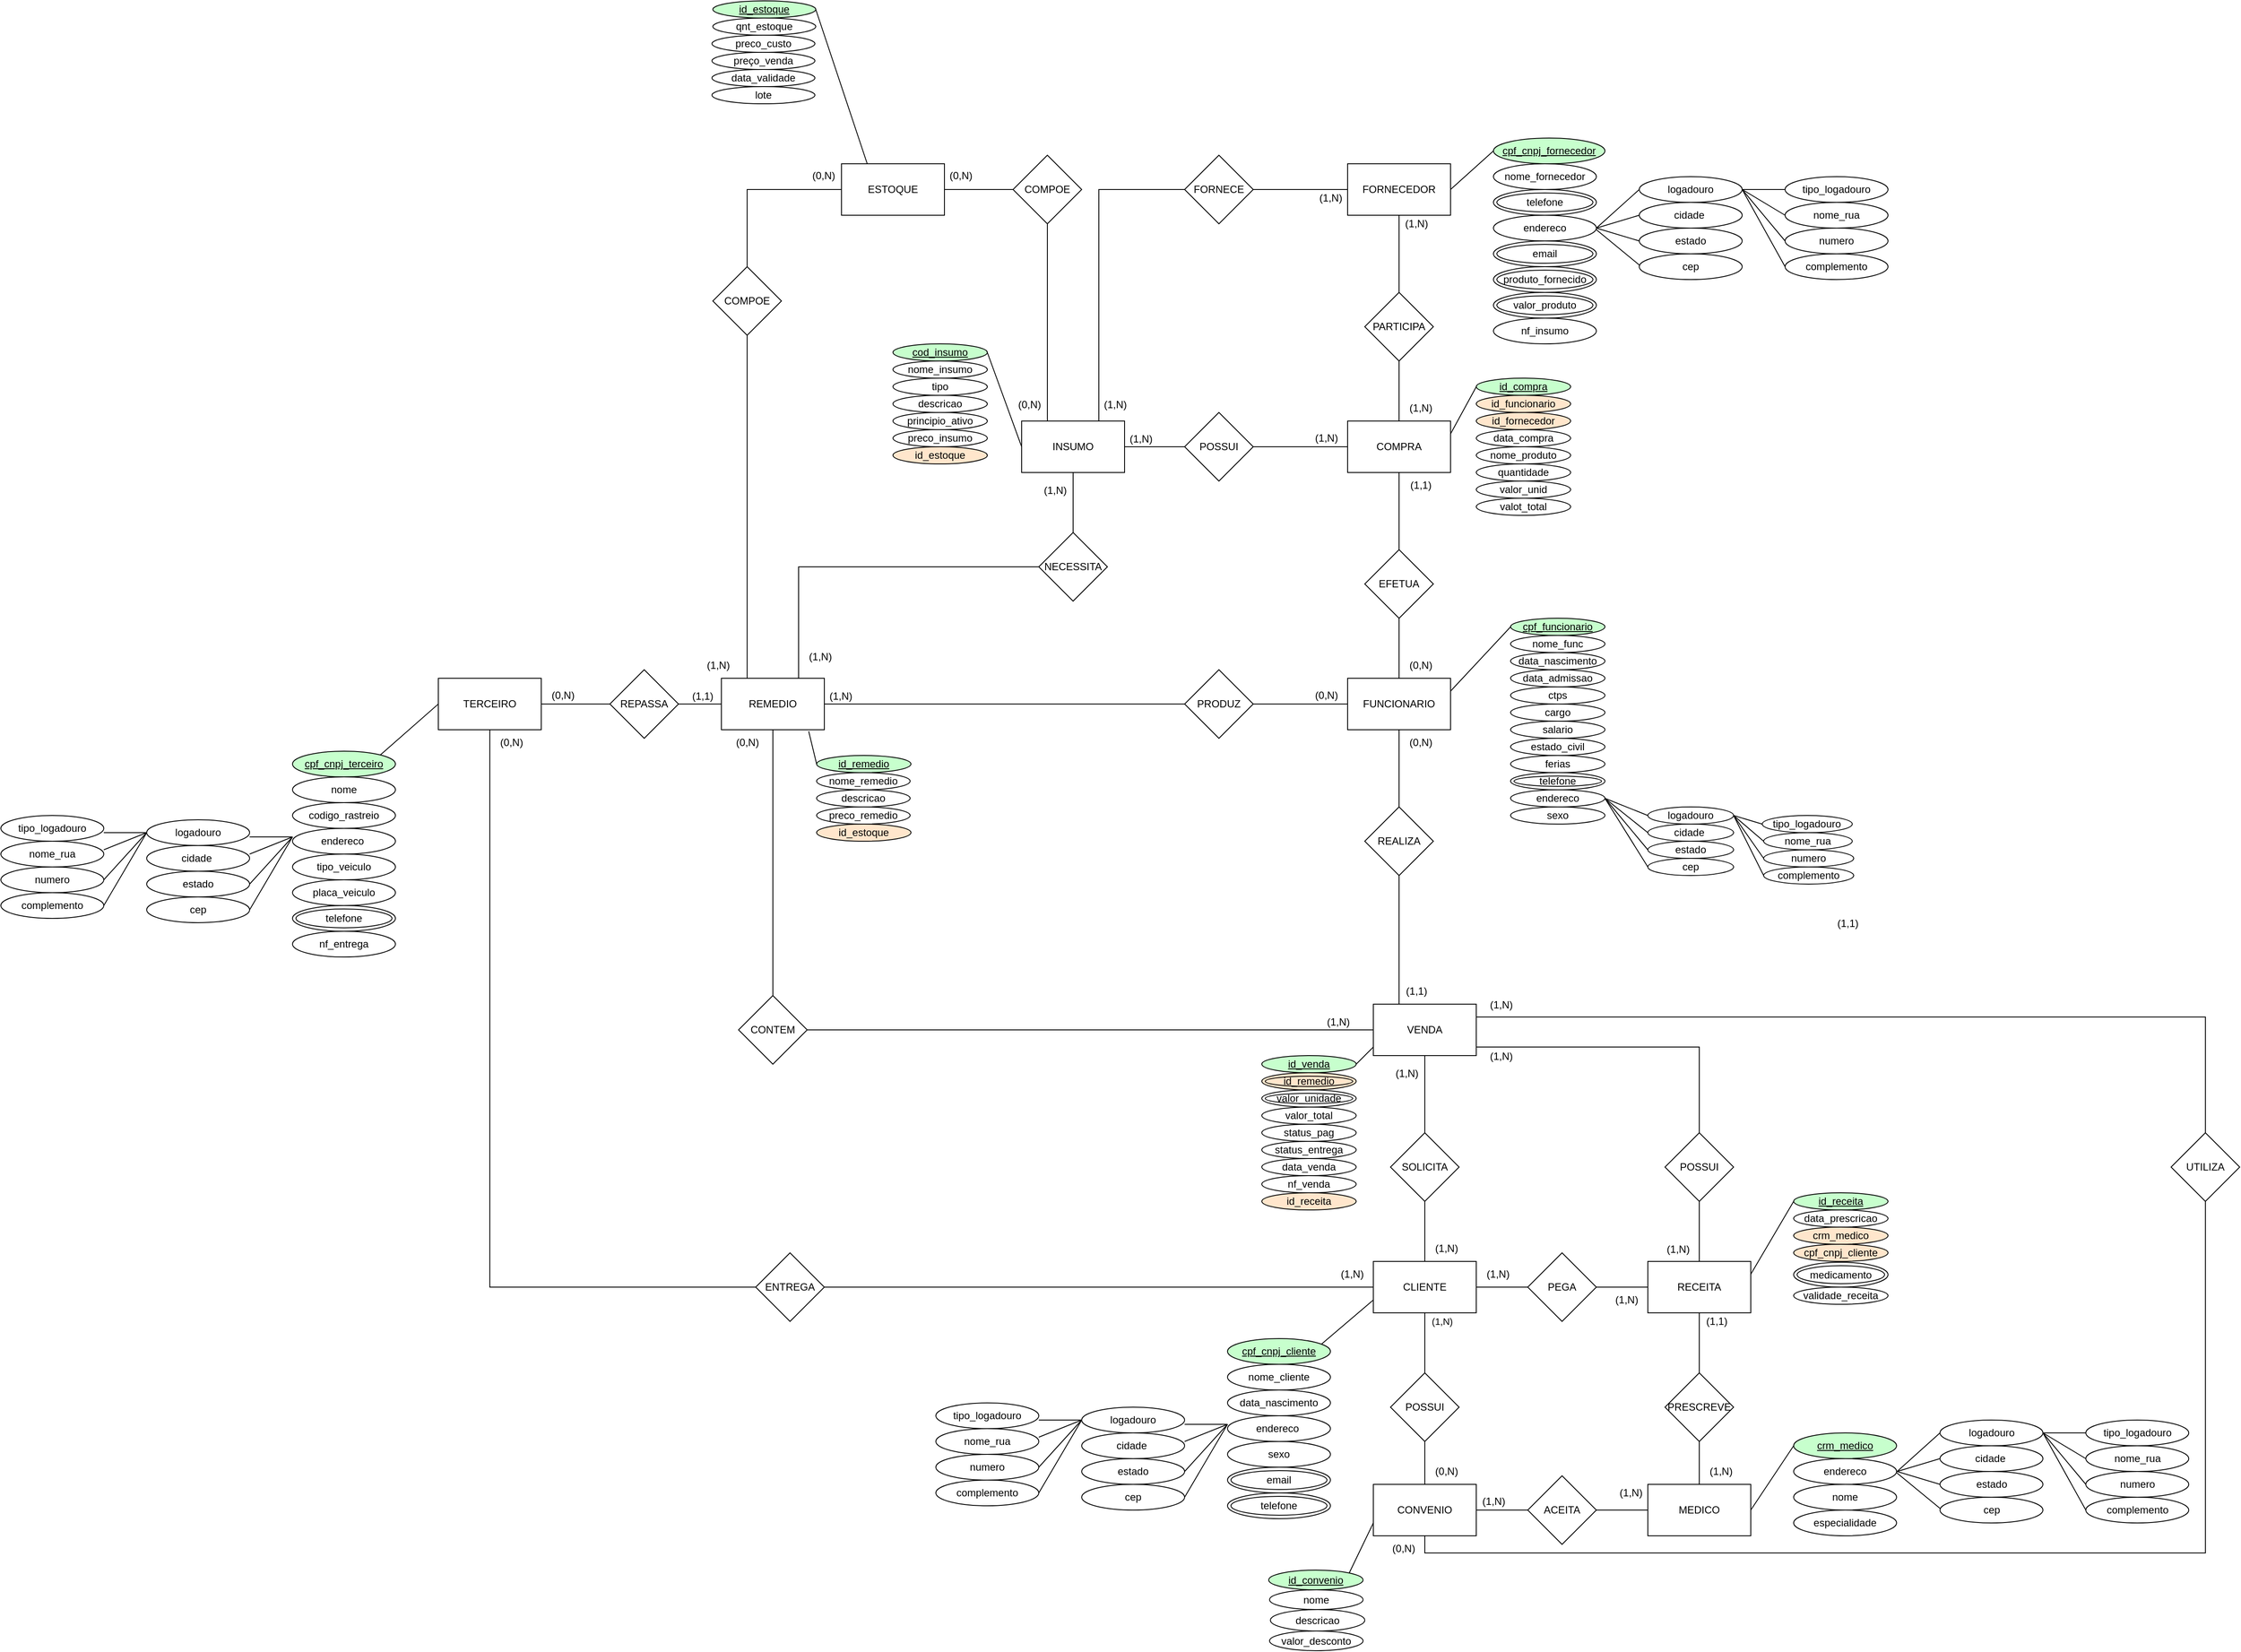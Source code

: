 <mxfile version="20.4.1" type="github">
  <diagram id="HjytBulnDXZ1NcBucnhl" name="Página-1">
    <mxGraphModel dx="3364" dy="2221" grid="1" gridSize="10" guides="1" tooltips="1" connect="1" arrows="1" fold="1" page="1" pageScale="1" pageWidth="1169" pageHeight="827" math="0" shadow="0">
      <root>
        <mxCell id="0" />
        <mxCell id="1" parent="0" />
        <mxCell id="juIPJ5hm67NrbyH4Smqm-1" value="" style="edgeStyle=orthogonalEdgeStyle;rounded=0;orthogonalLoop=1;jettySize=auto;html=1;endArrow=none;endFill=0;" parent="1" source="juIPJ5hm67NrbyH4Smqm-2" target="juIPJ5hm67NrbyH4Smqm-20" edge="1">
          <mxGeometry relative="1" as="geometry" />
        </mxCell>
        <mxCell id="juIPJ5hm67NrbyH4Smqm-2" value="CLIENTE" style="rounded=0;whiteSpace=wrap;html=1;" parent="1" vertex="1">
          <mxGeometry x="180" y="450" width="120" height="60" as="geometry" />
        </mxCell>
        <mxCell id="juIPJ5hm67NrbyH4Smqm-3" value="" style="edgeStyle=orthogonalEdgeStyle;rounded=0;orthogonalLoop=1;jettySize=auto;html=1;endArrow=none;endFill=0;" parent="1" source="juIPJ5hm67NrbyH4Smqm-4" target="juIPJ5hm67NrbyH4Smqm-2" edge="1">
          <mxGeometry relative="1" as="geometry">
            <Array as="points">
              <mxPoint x="320" y="480" />
              <mxPoint x="320" y="480" />
            </Array>
          </mxGeometry>
        </mxCell>
        <mxCell id="juIPJ5hm67NrbyH4Smqm-4" value="PEGA" style="rhombus;whiteSpace=wrap;html=1;" parent="1" vertex="1">
          <mxGeometry x="360" y="440" width="80" height="80" as="geometry" />
        </mxCell>
        <mxCell id="juIPJ5hm67NrbyH4Smqm-5" style="edgeStyle=orthogonalEdgeStyle;rounded=0;orthogonalLoop=1;jettySize=auto;html=1;endArrow=none;endFill=0;" parent="1" source="juIPJ5hm67NrbyH4Smqm-6" target="juIPJ5hm67NrbyH4Smqm-4" edge="1">
          <mxGeometry relative="1" as="geometry" />
        </mxCell>
        <mxCell id="juIPJ5hm67NrbyH4Smqm-6" value="RECEITA" style="rounded=0;whiteSpace=wrap;html=1;" parent="1" vertex="1">
          <mxGeometry x="500" y="450" width="120" height="60" as="geometry" />
        </mxCell>
        <mxCell id="juIPJ5hm67NrbyH4Smqm-7" style="edgeStyle=orthogonalEdgeStyle;rounded=0;orthogonalLoop=1;jettySize=auto;html=1;endArrow=none;endFill=0;" parent="1" source="juIPJ5hm67NrbyH4Smqm-8" edge="1">
          <mxGeometry relative="1" as="geometry">
            <mxPoint x="560" y="660" as="targetPoint" />
          </mxGeometry>
        </mxCell>
        <mxCell id="juIPJ5hm67NrbyH4Smqm-8" value="MEDICO" style="rounded=0;whiteSpace=wrap;html=1;" parent="1" vertex="1">
          <mxGeometry x="500" y="710" width="120" height="60" as="geometry" />
        </mxCell>
        <mxCell id="juIPJ5hm67NrbyH4Smqm-9" style="edgeStyle=orthogonalEdgeStyle;rounded=0;orthogonalLoop=1;jettySize=auto;html=1;entryX=0.5;entryY=1;entryDx=0;entryDy=0;endArrow=none;endFill=0;" parent="1" source="juIPJ5hm67NrbyH4Smqm-10" target="juIPJ5hm67NrbyH4Smqm-6" edge="1">
          <mxGeometry relative="1" as="geometry" />
        </mxCell>
        <mxCell id="juIPJ5hm67NrbyH4Smqm-10" value="PRESCREVE" style="rhombus;whiteSpace=wrap;html=1;" parent="1" vertex="1">
          <mxGeometry x="520" y="580" width="80" height="80" as="geometry" />
        </mxCell>
        <mxCell id="juIPJ5hm67NrbyH4Smqm-11" style="edgeStyle=orthogonalEdgeStyle;rounded=0;orthogonalLoop=1;jettySize=auto;html=1;entryX=0;entryY=0.5;entryDx=0;entryDy=0;endArrow=none;endFill=0;" parent="1" source="juIPJ5hm67NrbyH4Smqm-12" target="juIPJ5hm67NrbyH4Smqm-8" edge="1">
          <mxGeometry relative="1" as="geometry" />
        </mxCell>
        <mxCell id="juIPJ5hm67NrbyH4Smqm-12" value="ACEITA" style="rhombus;whiteSpace=wrap;html=1;" parent="1" vertex="1">
          <mxGeometry x="360" y="700" width="80" height="80" as="geometry" />
        </mxCell>
        <mxCell id="juIPJ5hm67NrbyH4Smqm-13" style="edgeStyle=orthogonalEdgeStyle;rounded=0;orthogonalLoop=1;jettySize=auto;html=1;entryX=0;entryY=0.5;entryDx=0;entryDy=0;endArrow=none;endFill=0;" parent="1" source="juIPJ5hm67NrbyH4Smqm-15" target="juIPJ5hm67NrbyH4Smqm-12" edge="1">
          <mxGeometry relative="1" as="geometry" />
        </mxCell>
        <mxCell id="juIPJ5hm67NrbyH4Smqm-14" style="edgeStyle=orthogonalEdgeStyle;rounded=0;orthogonalLoop=1;jettySize=auto;html=1;entryX=0.5;entryY=1;entryDx=0;entryDy=0;endArrow=none;endFill=0;exitX=0.5;exitY=1;exitDx=0;exitDy=0;" parent="1" source="juIPJ5hm67NrbyH4Smqm-15" target="juIPJ5hm67NrbyH4Smqm-25" edge="1">
          <mxGeometry relative="1" as="geometry">
            <mxPoint x="810.0" y="740" as="sourcePoint" />
          </mxGeometry>
        </mxCell>
        <mxCell id="juIPJ5hm67NrbyH4Smqm-15" value="CONVENIO" style="rounded=0;whiteSpace=wrap;html=1;" parent="1" vertex="1">
          <mxGeometry x="180" y="710" width="120" height="60" as="geometry" />
        </mxCell>
        <mxCell id="juIPJ5hm67NrbyH4Smqm-16" value="(1,N)" style="edgeStyle=orthogonalEdgeStyle;rounded=0;orthogonalLoop=1;jettySize=auto;html=1;entryX=0.5;entryY=1;entryDx=0;entryDy=0;exitX=0.5;exitY=0;exitDx=0;exitDy=0;endArrow=none;endFill=0;" parent="1" source="juIPJ5hm67NrbyH4Smqm-18" target="juIPJ5hm67NrbyH4Smqm-2" edge="1">
          <mxGeometry x="0.714" y="-20" relative="1" as="geometry">
            <Array as="points">
              <mxPoint x="240" y="550" />
              <mxPoint x="240" y="550" />
            </Array>
            <mxPoint as="offset" />
          </mxGeometry>
        </mxCell>
        <mxCell id="juIPJ5hm67NrbyH4Smqm-17" style="edgeStyle=orthogonalEdgeStyle;rounded=0;orthogonalLoop=1;jettySize=auto;html=1;entryX=0.5;entryY=0;entryDx=0;entryDy=0;exitX=0.5;exitY=1;exitDx=0;exitDy=0;endArrow=none;endFill=0;" parent="1" source="juIPJ5hm67NrbyH4Smqm-18" target="juIPJ5hm67NrbyH4Smqm-15" edge="1">
          <mxGeometry relative="1" as="geometry" />
        </mxCell>
        <mxCell id="juIPJ5hm67NrbyH4Smqm-18" value="POSSUI" style="rhombus;whiteSpace=wrap;html=1;" parent="1" vertex="1">
          <mxGeometry x="200" y="580" width="80" height="80" as="geometry" />
        </mxCell>
        <mxCell id="juIPJ5hm67NrbyH4Smqm-19" value="" style="edgeStyle=orthogonalEdgeStyle;rounded=0;orthogonalLoop=1;jettySize=auto;html=1;endArrow=none;endFill=0;" parent="1" source="juIPJ5hm67NrbyH4Smqm-20" target="juIPJ5hm67NrbyH4Smqm-23" edge="1">
          <mxGeometry relative="1" as="geometry" />
        </mxCell>
        <mxCell id="juIPJ5hm67NrbyH4Smqm-20" value="SOLICITA" style="rhombus;whiteSpace=wrap;html=1;rounded=0;" parent="1" vertex="1">
          <mxGeometry x="200" y="300" width="80" height="80" as="geometry" />
        </mxCell>
        <mxCell id="juIPJ5hm67NrbyH4Smqm-21" value="" style="edgeStyle=orthogonalEdgeStyle;rounded=0;orthogonalLoop=1;jettySize=auto;html=1;endArrow=none;endFill=0;" parent="1" source="juIPJ5hm67NrbyH4Smqm-23" target="juIPJ5hm67NrbyH4Smqm-27" edge="1">
          <mxGeometry relative="1" as="geometry">
            <Array as="points">
              <mxPoint x="560" y="200" />
            </Array>
          </mxGeometry>
        </mxCell>
        <mxCell id="juIPJ5hm67NrbyH4Smqm-22" value="" style="edgeStyle=orthogonalEdgeStyle;rounded=0;orthogonalLoop=1;jettySize=auto;html=1;endArrow=none;endFill=0;exitX=0.25;exitY=0;exitDx=0;exitDy=0;" parent="1" source="juIPJ5hm67NrbyH4Smqm-23" target="juIPJ5hm67NrbyH4Smqm-29" edge="1">
          <mxGeometry relative="1" as="geometry">
            <Array as="points">
              <mxPoint x="210" y="70" />
              <mxPoint x="210" y="70" />
            </Array>
          </mxGeometry>
        </mxCell>
        <mxCell id="juIPJ5hm67NrbyH4Smqm-23" value="VENDA" style="whiteSpace=wrap;html=1;rounded=0;" parent="1" vertex="1">
          <mxGeometry x="180" y="150" width="120" height="60" as="geometry" />
        </mxCell>
        <mxCell id="juIPJ5hm67NrbyH4Smqm-24" style="edgeStyle=orthogonalEdgeStyle;rounded=0;orthogonalLoop=1;jettySize=auto;html=1;entryX=1;entryY=0.25;entryDx=0;entryDy=0;endArrow=none;endFill=0;exitX=0.5;exitY=0;exitDx=0;exitDy=0;" parent="1" source="juIPJ5hm67NrbyH4Smqm-25" target="juIPJ5hm67NrbyH4Smqm-23" edge="1">
          <mxGeometry relative="1" as="geometry">
            <mxPoint x="810.0" y="180" as="targetPoint" />
          </mxGeometry>
        </mxCell>
        <mxCell id="juIPJ5hm67NrbyH4Smqm-25" value="UTILIZA" style="rhombus;whiteSpace=wrap;html=1;" parent="1" vertex="1">
          <mxGeometry x="1110" y="300" width="80" height="80" as="geometry" />
        </mxCell>
        <mxCell id="juIPJ5hm67NrbyH4Smqm-26" style="edgeStyle=orthogonalEdgeStyle;rounded=0;orthogonalLoop=1;jettySize=auto;html=1;entryX=0.5;entryY=0;entryDx=0;entryDy=0;endArrow=none;endFill=0;" parent="1" source="juIPJ5hm67NrbyH4Smqm-27" target="juIPJ5hm67NrbyH4Smqm-6" edge="1">
          <mxGeometry relative="1" as="geometry" />
        </mxCell>
        <mxCell id="juIPJ5hm67NrbyH4Smqm-27" value="POSSUI" style="rhombus;whiteSpace=wrap;html=1;rounded=0;" parent="1" vertex="1">
          <mxGeometry x="520" y="300" width="80" height="80" as="geometry" />
        </mxCell>
        <mxCell id="juIPJ5hm67NrbyH4Smqm-28" value="" style="edgeStyle=orthogonalEdgeStyle;rounded=0;orthogonalLoop=1;jettySize=auto;html=1;endArrow=none;endFill=0;" parent="1" source="juIPJ5hm67NrbyH4Smqm-29" target="juIPJ5hm67NrbyH4Smqm-34" edge="1">
          <mxGeometry relative="1" as="geometry" />
        </mxCell>
        <mxCell id="juIPJ5hm67NrbyH4Smqm-29" value="REALIZA" style="rhombus;whiteSpace=wrap;html=1;rounded=0;" parent="1" vertex="1">
          <mxGeometry x="170" y="-80" width="80" height="80" as="geometry" />
        </mxCell>
        <mxCell id="juIPJ5hm67NrbyH4Smqm-30" style="edgeStyle=orthogonalEdgeStyle;rounded=0;orthogonalLoop=1;jettySize=auto;html=1;endArrow=none;endFill=0;" parent="1" source="juIPJ5hm67NrbyH4Smqm-31" target="juIPJ5hm67NrbyH4Smqm-23" edge="1">
          <mxGeometry relative="1" as="geometry" />
        </mxCell>
        <mxCell id="juIPJ5hm67NrbyH4Smqm-31" value="CONTEM" style="rhombus;whiteSpace=wrap;html=1;" parent="1" vertex="1">
          <mxGeometry x="-560" y="140" width="80" height="80" as="geometry" />
        </mxCell>
        <mxCell id="juIPJ5hm67NrbyH4Smqm-32" value="" style="edgeStyle=orthogonalEdgeStyle;rounded=0;orthogonalLoop=1;jettySize=auto;html=1;endArrow=none;endFill=0;" parent="1" source="juIPJ5hm67NrbyH4Smqm-34" target="juIPJ5hm67NrbyH4Smqm-38" edge="1">
          <mxGeometry relative="1" as="geometry" />
        </mxCell>
        <mxCell id="juIPJ5hm67NrbyH4Smqm-33" value="" style="edgeStyle=orthogonalEdgeStyle;rounded=0;orthogonalLoop=1;jettySize=auto;html=1;endArrow=none;endFill=0;exitX=0;exitY=0.5;exitDx=0;exitDy=0;" parent="1" source="juIPJ5hm67NrbyH4Smqm-34" target="juIPJ5hm67NrbyH4Smqm-42" edge="1">
          <mxGeometry relative="1" as="geometry">
            <mxPoint x="-110.0" y="-200" as="sourcePoint" />
          </mxGeometry>
        </mxCell>
        <mxCell id="juIPJ5hm67NrbyH4Smqm-34" value="FUNCIONARIO" style="whiteSpace=wrap;html=1;rounded=0;" parent="1" vertex="1">
          <mxGeometry x="150" y="-230" width="120" height="60" as="geometry" />
        </mxCell>
        <mxCell id="juIPJ5hm67NrbyH4Smqm-35" style="edgeStyle=orthogonalEdgeStyle;rounded=0;orthogonalLoop=1;jettySize=auto;html=1;exitX=1;exitY=0.5;exitDx=0;exitDy=0;entryX=0;entryY=0.5;entryDx=0;entryDy=0;endArrow=none;endFill=0;" parent="1" source="juIPJ5hm67NrbyH4Smqm-36" target="juIPJ5hm67NrbyH4Smqm-89" edge="1">
          <mxGeometry relative="1" as="geometry" />
        </mxCell>
        <mxCell id="juIPJ5hm67NrbyH4Smqm-36" value="ESTOQUE" style="whiteSpace=wrap;html=1;rounded=0;" parent="1" vertex="1">
          <mxGeometry x="-440" y="-830" width="120" height="60" as="geometry" />
        </mxCell>
        <mxCell id="juIPJ5hm67NrbyH4Smqm-37" value="" style="edgeStyle=orthogonalEdgeStyle;rounded=0;orthogonalLoop=1;jettySize=auto;html=1;endArrow=none;endFill=0;" parent="1" source="juIPJ5hm67NrbyH4Smqm-38" target="juIPJ5hm67NrbyH4Smqm-41" edge="1">
          <mxGeometry relative="1" as="geometry" />
        </mxCell>
        <mxCell id="juIPJ5hm67NrbyH4Smqm-38" value="EFETUA" style="rhombus;whiteSpace=wrap;html=1;rounded=0;" parent="1" vertex="1">
          <mxGeometry x="170" y="-380" width="80" height="80" as="geometry" />
        </mxCell>
        <mxCell id="juIPJ5hm67NrbyH4Smqm-39" value="" style="edgeStyle=orthogonalEdgeStyle;rounded=0;orthogonalLoop=1;jettySize=auto;html=1;endArrow=none;endFill=0;" parent="1" source="juIPJ5hm67NrbyH4Smqm-41" target="juIPJ5hm67NrbyH4Smqm-52" edge="1">
          <mxGeometry relative="1" as="geometry" />
        </mxCell>
        <mxCell id="juIPJ5hm67NrbyH4Smqm-40" value="" style="edgeStyle=orthogonalEdgeStyle;rounded=0;orthogonalLoop=1;jettySize=auto;html=1;endArrow=none;endFill=0;" parent="1" source="juIPJ5hm67NrbyH4Smqm-41" target="juIPJ5hm67NrbyH4Smqm-56" edge="1">
          <mxGeometry relative="1" as="geometry" />
        </mxCell>
        <mxCell id="juIPJ5hm67NrbyH4Smqm-41" value="COMPRA" style="whiteSpace=wrap;html=1;rounded=0;" parent="1" vertex="1">
          <mxGeometry x="150" y="-530" width="120" height="60" as="geometry" />
        </mxCell>
        <mxCell id="juIPJ5hm67NrbyH4Smqm-42" value="PRODUZ" style="rhombus;whiteSpace=wrap;html=1;rounded=0;" parent="1" vertex="1">
          <mxGeometry x="-40" y="-240" width="80" height="80" as="geometry" />
        </mxCell>
        <mxCell id="juIPJ5hm67NrbyH4Smqm-43" value="" style="edgeStyle=orthogonalEdgeStyle;rounded=0;orthogonalLoop=1;jettySize=auto;html=1;endArrow=none;endFill=0;entryX=0;entryY=0.5;entryDx=0;entryDy=0;" parent="1" source="juIPJ5hm67NrbyH4Smqm-45" target="juIPJ5hm67NrbyH4Smqm-42" edge="1">
          <mxGeometry relative="1" as="geometry">
            <mxPoint x="-10" y="-200" as="targetPoint" />
          </mxGeometry>
        </mxCell>
        <mxCell id="juIPJ5hm67NrbyH4Smqm-44" style="edgeStyle=orthogonalEdgeStyle;rounded=0;orthogonalLoop=1;jettySize=auto;html=1;exitX=0.5;exitY=0;exitDx=0;exitDy=0;entryX=0;entryY=0.5;entryDx=0;entryDy=0;endArrow=none;endFill=0;startArrow=none;" parent="1" source="juIPJ5hm67NrbyH4Smqm-86" target="juIPJ5hm67NrbyH4Smqm-36" edge="1">
          <mxGeometry relative="1" as="geometry">
            <Array as="points">
              <mxPoint x="-550" y="-800" />
            </Array>
          </mxGeometry>
        </mxCell>
        <mxCell id="juIPJ5hm67NrbyH4Smqm-45" value="REMEDIO" style="whiteSpace=wrap;html=1;rounded=0;" parent="1" vertex="1">
          <mxGeometry x="-580" y="-230" width="120" height="60" as="geometry" />
        </mxCell>
        <mxCell id="juIPJ5hm67NrbyH4Smqm-46" value="" style="edgeStyle=orthogonalEdgeStyle;rounded=0;orthogonalLoop=1;jettySize=auto;html=1;endArrow=none;endFill=0;entryX=0;entryY=0.5;entryDx=0;entryDy=0;" parent="1" source="juIPJ5hm67NrbyH4Smqm-47" target="juIPJ5hm67NrbyH4Smqm-45" edge="1">
          <mxGeometry relative="1" as="geometry">
            <mxPoint x="-620.0" y="-200" as="targetPoint" />
          </mxGeometry>
        </mxCell>
        <mxCell id="juIPJ5hm67NrbyH4Smqm-47" value="REPASSA" style="rhombus;whiteSpace=wrap;html=1;rounded=0;" parent="1" vertex="1">
          <mxGeometry x="-710" y="-240" width="80" height="80" as="geometry" />
        </mxCell>
        <mxCell id="juIPJ5hm67NrbyH4Smqm-48" value="" style="edgeStyle=orthogonalEdgeStyle;rounded=0;orthogonalLoop=1;jettySize=auto;html=1;entryX=0;entryY=0.5;entryDx=0;entryDy=0;endArrow=none;endFill=0;" parent="1" source="juIPJ5hm67NrbyH4Smqm-50" target="juIPJ5hm67NrbyH4Smqm-47" edge="1">
          <mxGeometry relative="1" as="geometry" />
        </mxCell>
        <mxCell id="juIPJ5hm67NrbyH4Smqm-49" value="" style="edgeStyle=orthogonalEdgeStyle;rounded=0;orthogonalLoop=1;jettySize=auto;html=1;endArrow=none;endFill=0;" parent="1" source="juIPJ5hm67NrbyH4Smqm-50" target="juIPJ5hm67NrbyH4Smqm-64" edge="1">
          <mxGeometry relative="1" as="geometry">
            <Array as="points">
              <mxPoint x="-850" y="480" />
            </Array>
          </mxGeometry>
        </mxCell>
        <mxCell id="juIPJ5hm67NrbyH4Smqm-50" value="TERCEIRO" style="whiteSpace=wrap;html=1;rounded=0;" parent="1" vertex="1">
          <mxGeometry x="-910" y="-230" width="120" height="60" as="geometry" />
        </mxCell>
        <mxCell id="juIPJ5hm67NrbyH4Smqm-51" value="" style="edgeStyle=orthogonalEdgeStyle;rounded=0;orthogonalLoop=1;jettySize=auto;html=1;endArrow=none;endFill=0;" parent="1" source="juIPJ5hm67NrbyH4Smqm-52" target="juIPJ5hm67NrbyH4Smqm-54" edge="1">
          <mxGeometry relative="1" as="geometry" />
        </mxCell>
        <mxCell id="juIPJ5hm67NrbyH4Smqm-52" value="PARTICIPA" style="rhombus;whiteSpace=wrap;html=1;rounded=0;" parent="1" vertex="1">
          <mxGeometry x="170" y="-680" width="80" height="80" as="geometry" />
        </mxCell>
        <mxCell id="juIPJ5hm67NrbyH4Smqm-53" value="" style="edgeStyle=orthogonalEdgeStyle;rounded=0;orthogonalLoop=1;jettySize=auto;html=1;endArrow=none;endFill=0;" parent="1" source="juIPJ5hm67NrbyH4Smqm-54" target="juIPJ5hm67NrbyH4Smqm-60" edge="1">
          <mxGeometry relative="1" as="geometry" />
        </mxCell>
        <mxCell id="juIPJ5hm67NrbyH4Smqm-54" value="FORNECEDOR" style="whiteSpace=wrap;html=1;rounded=0;" parent="1" vertex="1">
          <mxGeometry x="150" y="-830" width="120" height="60" as="geometry" />
        </mxCell>
        <mxCell id="juIPJ5hm67NrbyH4Smqm-55" value="" style="edgeStyle=orthogonalEdgeStyle;rounded=0;orthogonalLoop=1;jettySize=auto;html=1;endArrow=none;endFill=0;" parent="1" source="juIPJ5hm67NrbyH4Smqm-56" target="juIPJ5hm67NrbyH4Smqm-58" edge="1">
          <mxGeometry relative="1" as="geometry" />
        </mxCell>
        <mxCell id="juIPJ5hm67NrbyH4Smqm-56" value="POSSUI" style="rhombus;whiteSpace=wrap;html=1;rounded=0;" parent="1" vertex="1">
          <mxGeometry x="-40" y="-540" width="80" height="80" as="geometry" />
        </mxCell>
        <mxCell id="juIPJ5hm67NrbyH4Smqm-57" value="" style="edgeStyle=orthogonalEdgeStyle;rounded=0;orthogonalLoop=1;jettySize=auto;html=1;endArrow=none;endFill=0;" parent="1" source="juIPJ5hm67NrbyH4Smqm-58" target="juIPJ5hm67NrbyH4Smqm-62" edge="1">
          <mxGeometry relative="1" as="geometry" />
        </mxCell>
        <mxCell id="juIPJ5hm67NrbyH4Smqm-58" value="INSUMO" style="whiteSpace=wrap;html=1;rounded=0;" parent="1" vertex="1">
          <mxGeometry x="-230" y="-530" width="120" height="60" as="geometry" />
        </mxCell>
        <mxCell id="juIPJ5hm67NrbyH4Smqm-59" value="" style="edgeStyle=orthogonalEdgeStyle;rounded=0;orthogonalLoop=1;jettySize=auto;html=1;endArrow=none;endFill=0;" parent="1" source="juIPJ5hm67NrbyH4Smqm-60" target="juIPJ5hm67NrbyH4Smqm-58" edge="1">
          <mxGeometry relative="1" as="geometry">
            <mxPoint x="-90.0" y="-800" as="targetPoint" />
            <Array as="points">
              <mxPoint x="-140" y="-800" />
            </Array>
          </mxGeometry>
        </mxCell>
        <mxCell id="juIPJ5hm67NrbyH4Smqm-60" value="FORNECE" style="rhombus;whiteSpace=wrap;html=1;rounded=0;" parent="1" vertex="1">
          <mxGeometry x="-40" y="-840" width="80" height="80" as="geometry" />
        </mxCell>
        <mxCell id="juIPJ5hm67NrbyH4Smqm-61" style="edgeStyle=orthogonalEdgeStyle;rounded=0;orthogonalLoop=1;jettySize=auto;html=1;endArrow=none;endFill=0;" parent="1" source="juIPJ5hm67NrbyH4Smqm-62" target="juIPJ5hm67NrbyH4Smqm-45" edge="1">
          <mxGeometry relative="1" as="geometry">
            <Array as="points">
              <mxPoint x="-490" y="-360" />
            </Array>
          </mxGeometry>
        </mxCell>
        <mxCell id="juIPJ5hm67NrbyH4Smqm-62" value="NECESSITA" style="rhombus;whiteSpace=wrap;html=1;rounded=0;" parent="1" vertex="1">
          <mxGeometry x="-210" y="-400" width="80" height="80" as="geometry" />
        </mxCell>
        <mxCell id="juIPJ5hm67NrbyH4Smqm-63" style="edgeStyle=orthogonalEdgeStyle;rounded=0;orthogonalLoop=1;jettySize=auto;html=1;entryX=0;entryY=0.5;entryDx=0;entryDy=0;endArrow=none;endFill=0;" parent="1" source="juIPJ5hm67NrbyH4Smqm-64" target="juIPJ5hm67NrbyH4Smqm-2" edge="1">
          <mxGeometry relative="1" as="geometry" />
        </mxCell>
        <mxCell id="juIPJ5hm67NrbyH4Smqm-64" value="ENTREGA" style="rhombus;whiteSpace=wrap;html=1;rounded=0;" parent="1" vertex="1">
          <mxGeometry x="-540" y="440" width="80" height="80" as="geometry" />
        </mxCell>
        <mxCell id="juIPJ5hm67NrbyH4Smqm-65" value="&lt;u&gt;id_venda&lt;/u&gt;" style="ellipse;whiteSpace=wrap;html=1;fillColor=#C7FFCD;" parent="1" vertex="1">
          <mxGeometry x="50" y="210" width="110" height="20" as="geometry" />
        </mxCell>
        <mxCell id="juIPJ5hm67NrbyH4Smqm-66" value="valor_total" style="ellipse;whiteSpace=wrap;html=1;fillColor=#FFFFFF;" parent="1" vertex="1">
          <mxGeometry x="50" y="270" width="110" height="20" as="geometry" />
        </mxCell>
        <mxCell id="juIPJ5hm67NrbyH4Smqm-67" value="data_venda" style="ellipse;whiteSpace=wrap;html=1;fillColor=#FFFFFF;" parent="1" vertex="1">
          <mxGeometry x="50" y="330" width="110" height="20" as="geometry" />
        </mxCell>
        <mxCell id="juIPJ5hm67NrbyH4Smqm-68" value="" style="endArrow=none;html=1;rounded=0;entryX=0;entryY=0.833;entryDx=0;entryDy=0;exitX=1;exitY=0.5;exitDx=0;exitDy=0;entryPerimeter=0;" parent="1" source="juIPJ5hm67NrbyH4Smqm-65" target="juIPJ5hm67NrbyH4Smqm-23" edge="1">
          <mxGeometry width="50" height="50" relative="1" as="geometry">
            <mxPoint x="130" y="230" as="sourcePoint" />
            <mxPoint x="180" y="180" as="targetPoint" />
          </mxGeometry>
        </mxCell>
        <mxCell id="juIPJ5hm67NrbyH4Smqm-69" value="&lt;u&gt;&lt;span&gt;cod_insumo&lt;/span&gt;&lt;/u&gt;" style="ellipse;whiteSpace=wrap;html=1;fillColor=#C7FFCD;fontStyle=0" parent="1" vertex="1">
          <mxGeometry x="-380" y="-620" width="110" height="20" as="geometry" />
        </mxCell>
        <mxCell id="juIPJ5hm67NrbyH4Smqm-70" value="nome_insumo" style="ellipse;whiteSpace=wrap;html=1;fillColor=#FFFFFF;" parent="1" vertex="1">
          <mxGeometry x="-380" y="-600" width="110" height="20" as="geometry" />
        </mxCell>
        <mxCell id="juIPJ5hm67NrbyH4Smqm-74" value="descricao" style="ellipse;whiteSpace=wrap;html=1;fillColor=#FFFFFF;" parent="1" vertex="1">
          <mxGeometry x="-380" y="-560" width="110" height="20" as="geometry" />
        </mxCell>
        <mxCell id="juIPJ5hm67NrbyH4Smqm-75" value="" style="endArrow=none;html=1;rounded=0;entryX=0;entryY=0.5;entryDx=0;entryDy=0;exitX=1;exitY=0.5;exitDx=0;exitDy=0;" parent="1" source="juIPJ5hm67NrbyH4Smqm-69" target="juIPJ5hm67NrbyH4Smqm-58" edge="1">
          <mxGeometry width="50" height="50" relative="1" as="geometry">
            <mxPoint x="-330" y="-388" as="sourcePoint" />
            <mxPoint x="-280" y="-438" as="targetPoint" />
          </mxGeometry>
        </mxCell>
        <mxCell id="juIPJ5hm67NrbyH4Smqm-76" value="(1,1)" style="text;strokeColor=none;fillColor=none;align=left;verticalAlign=middle;spacingLeft=4;spacingRight=4;overflow=hidden;points=[[0,0.5],[1,0.5]];portConstraint=eastwest;rotatable=0;" parent="1" vertex="1">
          <mxGeometry x="715" y="45" width="40" height="20" as="geometry" />
        </mxCell>
        <mxCell id="juIPJ5hm67NrbyH4Smqm-77" value="(1,N)" style="text;strokeColor=none;fillColor=none;align=left;verticalAlign=middle;spacingLeft=4;spacingRight=4;overflow=hidden;points=[[0,0.5],[1,0.5]];portConstraint=eastwest;rotatable=0;" parent="1" vertex="1">
          <mxGeometry x="200" y="220" width="40" height="20" as="geometry" />
        </mxCell>
        <mxCell id="juIPJ5hm67NrbyH4Smqm-79" value="(1,N)" style="text;strokeColor=none;fillColor=none;align=left;verticalAlign=middle;spacingLeft=4;spacingRight=4;overflow=hidden;points=[[0,0.5],[1,0.5]];portConstraint=eastwest;rotatable=0;" parent="1" vertex="1">
          <mxGeometry x="310" y="200" width="40" height="20" as="geometry" />
        </mxCell>
        <mxCell id="juIPJ5hm67NrbyH4Smqm-80" value="(1,N)" style="text;strokeColor=none;fillColor=none;align=left;verticalAlign=middle;spacingLeft=4;spacingRight=4;overflow=hidden;points=[[0,0.5],[1,0.5]];portConstraint=eastwest;rotatable=0;" parent="1" vertex="1">
          <mxGeometry x="-140" y="-560" width="40" height="20" as="geometry" />
        </mxCell>
        <mxCell id="juIPJ5hm67NrbyH4Smqm-81" value="(1,N)" style="text;strokeColor=none;fillColor=none;align=left;verticalAlign=middle;spacingLeft=4;spacingRight=4;overflow=hidden;points=[[0,0.5],[1,0.5]];portConstraint=eastwest;rotatable=0;" parent="1" vertex="1">
          <mxGeometry x="-110" y="-520" width="40" height="20" as="geometry" />
        </mxCell>
        <mxCell id="juIPJ5hm67NrbyH4Smqm-82" value="(1,N)" style="text;strokeColor=none;fillColor=none;align=left;verticalAlign=middle;spacingLeft=4;spacingRight=4;overflow=hidden;points=[[0,0.5],[1,0.5]];portConstraint=eastwest;rotatable=0;" parent="1" vertex="1">
          <mxGeometry x="-210" y="-460" width="40" height="20" as="geometry" />
        </mxCell>
        <mxCell id="juIPJ5hm67NrbyH4Smqm-83" value="" style="endArrow=none;html=1;rounded=0;entryX=0.5;entryY=1;entryDx=0;entryDy=0;exitX=0.5;exitY=0;exitDx=0;exitDy=0;" parent="1" source="juIPJ5hm67NrbyH4Smqm-31" target="juIPJ5hm67NrbyH4Smqm-45" edge="1">
          <mxGeometry width="50" height="50" relative="1" as="geometry">
            <mxPoint x="-210" y="-100" as="sourcePoint" />
            <mxPoint x="-160" y="-150" as="targetPoint" />
          </mxGeometry>
        </mxCell>
        <mxCell id="juIPJ5hm67NrbyH4Smqm-84" value="(1,N)" style="text;strokeColor=none;fillColor=none;align=left;verticalAlign=middle;spacingLeft=4;spacingRight=4;overflow=hidden;points=[[0,0.5],[1,0.5]];portConstraint=eastwest;rotatable=0;" parent="1" vertex="1">
          <mxGeometry x="120" y="160" width="40" height="20" as="geometry" />
        </mxCell>
        <mxCell id="juIPJ5hm67NrbyH4Smqm-86" value="COMPOE" style="rhombus;whiteSpace=wrap;html=1;" parent="1" vertex="1">
          <mxGeometry x="-590" y="-710" width="80" height="80" as="geometry" />
        </mxCell>
        <mxCell id="juIPJ5hm67NrbyH4Smqm-87" value="" style="edgeStyle=orthogonalEdgeStyle;rounded=0;orthogonalLoop=1;jettySize=auto;html=1;exitX=0.25;exitY=0;exitDx=0;exitDy=0;entryX=0.5;entryY=1;entryDx=0;entryDy=0;endArrow=none;endFill=0;" parent="1" source="juIPJ5hm67NrbyH4Smqm-45" target="juIPJ5hm67NrbyH4Smqm-86" edge="1">
          <mxGeometry relative="1" as="geometry">
            <mxPoint x="-550" y="-230" as="sourcePoint" />
            <mxPoint x="640.0" y="-230" as="targetPoint" />
            <Array as="points" />
          </mxGeometry>
        </mxCell>
        <mxCell id="juIPJ5hm67NrbyH4Smqm-88" style="edgeStyle=orthogonalEdgeStyle;rounded=0;orthogonalLoop=1;jettySize=auto;html=1;entryX=0.25;entryY=0;entryDx=0;entryDy=0;endArrow=none;endFill=0;" parent="1" source="juIPJ5hm67NrbyH4Smqm-89" target="juIPJ5hm67NrbyH4Smqm-58" edge="1">
          <mxGeometry relative="1" as="geometry" />
        </mxCell>
        <mxCell id="juIPJ5hm67NrbyH4Smqm-89" value="COMPOE" style="rhombus;whiteSpace=wrap;html=1;" parent="1" vertex="1">
          <mxGeometry x="-240" y="-840" width="80" height="80" as="geometry" />
        </mxCell>
        <mxCell id="juIPJ5hm67NrbyH4Smqm-90" value="(0,N)" style="text;strokeColor=none;fillColor=none;align=left;verticalAlign=middle;spacingLeft=4;spacingRight=4;overflow=hidden;points=[[0,0.5],[1,0.5]];portConstraint=eastwest;rotatable=0;" parent="1" vertex="1">
          <mxGeometry x="-240" y="-560" width="40" height="20" as="geometry" />
        </mxCell>
        <mxCell id="juIPJ5hm67NrbyH4Smqm-91" value="tipo" style="ellipse;whiteSpace=wrap;html=1;fillColor=#FFFFFF;" parent="1" vertex="1">
          <mxGeometry x="-380" y="-580" width="110" height="20" as="geometry" />
        </mxCell>
        <mxCell id="juIPJ5hm67NrbyH4Smqm-92" value="status_entrega" style="ellipse;whiteSpace=wrap;html=1;fillColor=#FFFFFF;" parent="1" vertex="1">
          <mxGeometry x="50" y="310" width="110" height="20" as="geometry" />
        </mxCell>
        <mxCell id="juIPJ5hm67NrbyH4Smqm-93" value="status_pag" style="ellipse;whiteSpace=wrap;html=1;fillColor=#FFFFFF;" parent="1" vertex="1">
          <mxGeometry x="50" y="290" width="110" height="20" as="geometry" />
        </mxCell>
        <mxCell id="juIPJ5hm67NrbyH4Smqm-94" value="&lt;font style=&quot;font-size: 12px;&quot;&gt;&lt;span&gt;id_estoque&lt;/span&gt;&lt;/font&gt;" style="ellipse;whiteSpace=wrap;html=1;fillColor=#C7FFCD;fontStyle=4" parent="1" vertex="1">
          <mxGeometry x="-590" y="-1020" width="120" height="20" as="geometry" />
        </mxCell>
        <mxCell id="juIPJ5hm67NrbyH4Smqm-98" value="&lt;font style=&quot;font-size: 12px;&quot;&gt;qnt_estoque&lt;/font&gt;" style="ellipse;whiteSpace=wrap;html=1;fontStyle=0;fillColor=#FFFFFF;" parent="1" vertex="1">
          <mxGeometry x="-590" y="-1000" width="120" height="20" as="geometry" />
        </mxCell>
        <mxCell id="juIPJ5hm67NrbyH4Smqm-99" value="&lt;font style=&quot;font-size: 12px;&quot;&gt;preco_custo&lt;/font&gt;" style="ellipse;whiteSpace=wrap;html=1;fontStyle=0" parent="1" vertex="1">
          <mxGeometry x="-591" y="-980" width="120" height="20" as="geometry" />
        </mxCell>
        <mxCell id="juIPJ5hm67NrbyH4Smqm-100" value="&lt;font style=&quot;font-size: 12px;&quot;&gt;preço_venda&lt;/font&gt;" style="ellipse;whiteSpace=wrap;html=1;fontStyle=0" parent="1" vertex="1">
          <mxGeometry x="-591" y="-960" width="120" height="20" as="geometry" />
        </mxCell>
        <mxCell id="juIPJ5hm67NrbyH4Smqm-103" value="" style="endArrow=none;html=1;rounded=0;entryX=0.25;entryY=0;entryDx=0;entryDy=0;exitX=1;exitY=0.5;exitDx=0;exitDy=0;" parent="1" source="juIPJ5hm67NrbyH4Smqm-94" target="juIPJ5hm67NrbyH4Smqm-36" edge="1">
          <mxGeometry width="50" height="50" relative="1" as="geometry">
            <mxPoint x="-420" y="-1000" as="sourcePoint" />
            <mxPoint x="-410" y="-830.0" as="targetPoint" />
            <Array as="points">
              <mxPoint x="-430" y="-890" />
            </Array>
          </mxGeometry>
        </mxCell>
        <mxCell id="juIPJ5hm67NrbyH4Smqm-104" value="&lt;font size=&quot;1&quot; style=&quot;&quot;&gt;&lt;span style=&quot;font-size: 12px;&quot;&gt;id_compra&lt;/span&gt;&lt;/font&gt;" style="ellipse;whiteSpace=wrap;html=1;fillColor=#C7FFCD;fontStyle=4;strokeColor=#000000;" parent="1" vertex="1">
          <mxGeometry x="300" y="-580" width="110" height="20" as="geometry" />
        </mxCell>
        <mxCell id="juIPJ5hm67NrbyH4Smqm-105" value="&lt;font style=&quot;font-size: 12px;&quot;&gt;id_funcionario&lt;/font&gt;" style="ellipse;whiteSpace=wrap;html=1;fontStyle=0;fillColor=#ffe6cc;strokeColor=#000000;fillStyle=solid;" parent="1" vertex="1">
          <mxGeometry x="300" y="-560" width="110" height="20" as="geometry" />
        </mxCell>
        <mxCell id="juIPJ5hm67NrbyH4Smqm-106" value="&lt;font style=&quot;font-size: 12px;&quot;&gt;id_fornecedor&lt;/font&gt;" style="ellipse;whiteSpace=wrap;html=1;fontStyle=0;fillColor=#ffe6cc;strokeColor=#000000;fillStyle=solid;" parent="1" vertex="1">
          <mxGeometry x="300" y="-540" width="110" height="20" as="geometry" />
        </mxCell>
        <mxCell id="juIPJ5hm67NrbyH4Smqm-107" value="&lt;font style=&quot;font-size: 12px;&quot;&gt;data_compra&lt;/font&gt;" style="ellipse;whiteSpace=wrap;html=1;" parent="1" vertex="1">
          <mxGeometry x="300" y="-520" width="110" height="20" as="geometry" />
        </mxCell>
        <mxCell id="juIPJ5hm67NrbyH4Smqm-108" value="&lt;font style=&quot;font-size: 12px;&quot;&gt;nome_produto&lt;/font&gt;" style="ellipse;whiteSpace=wrap;html=1;" parent="1" vertex="1">
          <mxGeometry x="300" y="-500" width="110" height="20" as="geometry" />
        </mxCell>
        <mxCell id="juIPJ5hm67NrbyH4Smqm-109" value="&lt;font style=&quot;font-size: 12px;&quot;&gt;quantidade&lt;/font&gt;" style="ellipse;whiteSpace=wrap;html=1;" parent="1" vertex="1">
          <mxGeometry x="300" y="-480" width="110" height="20" as="geometry" />
        </mxCell>
        <mxCell id="juIPJ5hm67NrbyH4Smqm-110" value="&lt;font style=&quot;font-size: 12px;&quot;&gt;valor_unid&lt;/font&gt;" style="ellipse;whiteSpace=wrap;html=1;" parent="1" vertex="1">
          <mxGeometry x="300" y="-460" width="110" height="20" as="geometry" />
        </mxCell>
        <mxCell id="juIPJ5hm67NrbyH4Smqm-111" value="&lt;font style=&quot;font-size: 12px;&quot;&gt;valot_total&lt;/font&gt;" style="ellipse;whiteSpace=wrap;html=1;" parent="1" vertex="1">
          <mxGeometry x="300" y="-440" width="110" height="20" as="geometry" />
        </mxCell>
        <mxCell id="juIPJ5hm67NrbyH4Smqm-112" value="" style="endArrow=none;html=1;rounded=0;fontFamily=Helvetica;fontSize=12;fontColor=default;entryX=0;entryY=0.5;entryDx=0;entryDy=0;exitX=1;exitY=0.25;exitDx=0;exitDy=0;" parent="1" source="juIPJ5hm67NrbyH4Smqm-41" target="juIPJ5hm67NrbyH4Smqm-104" edge="1">
          <mxGeometry width="50" height="50" relative="1" as="geometry">
            <mxPoint x="140" y="-490" as="sourcePoint" />
            <mxPoint x="190" y="-540" as="targetPoint" />
          </mxGeometry>
        </mxCell>
        <mxCell id="juIPJ5hm67NrbyH4Smqm-113" value="(1,N)" style="text;html=1;align=center;verticalAlign=middle;resizable=0;points=[];autosize=1;strokeColor=none;fillColor=none;fontSize=12;fontFamily=Helvetica;fontColor=default;" parent="1" vertex="1">
          <mxGeometry x="210" y="-560" width="50" height="30" as="geometry" />
        </mxCell>
        <mxCell id="juIPJ5hm67NrbyH4Smqm-114" value="(1,N)" style="text;html=1;align=center;verticalAlign=middle;resizable=0;points=[];autosize=1;strokeColor=none;fillColor=none;fontSize=12;fontFamily=Helvetica;fontColor=default;" parent="1" vertex="1">
          <mxGeometry x="100" y="-525" width="50" height="30" as="geometry" />
        </mxCell>
        <mxCell id="juIPJ5hm67NrbyH4Smqm-115" value="(1,1)" style="text;html=1;align=center;verticalAlign=middle;resizable=0;points=[];autosize=1;strokeColor=none;fillColor=none;fontSize=12;fontFamily=Helvetica;fontColor=default;" parent="1" vertex="1">
          <mxGeometry x="210" y="-470" width="50" height="30" as="geometry" />
        </mxCell>
        <mxCell id="juIPJ5hm67NrbyH4Smqm-116" value="(0,N)" style="text;strokeColor=none;fillColor=none;align=left;verticalAlign=middle;spacingLeft=4;spacingRight=4;overflow=hidden;points=[[0,0.5],[1,0.5]];portConstraint=eastwest;rotatable=0;" parent="1" vertex="1">
          <mxGeometry x="-320" y="-827" width="40" height="20" as="geometry" />
        </mxCell>
        <mxCell id="juIPJ5hm67NrbyH4Smqm-117" value="(0,N)" style="text;strokeColor=none;fillColor=none;align=left;verticalAlign=middle;spacingLeft=4;spacingRight=4;overflow=hidden;points=[[0,0.5],[1,0.5]];portConstraint=eastwest;rotatable=0;" parent="1" vertex="1">
          <mxGeometry x="-480" y="-827" width="40" height="20" as="geometry" />
        </mxCell>
        <mxCell id="Mf9cWxCYDlTzHbDjlvr6-2" value="cpf_cnpj_cliente" style="ellipse;whiteSpace=wrap;html=1;fontStyle=4;fillColor=#C7FFCD;" parent="1" vertex="1">
          <mxGeometry x="10" y="540" width="120" height="30" as="geometry" />
        </mxCell>
        <mxCell id="juIPJ5hm67NrbyH4Smqm-124" value="preco_remedio" style="ellipse;whiteSpace=wrap;html=1;align=center;" parent="1" vertex="1">
          <mxGeometry x="-469" y="-80" width="109" height="20" as="geometry" />
        </mxCell>
        <mxCell id="Mf9cWxCYDlTzHbDjlvr6-3" value="nome_cliente" style="ellipse;whiteSpace=wrap;html=1;" parent="1" vertex="1">
          <mxGeometry x="10" y="570" width="120" height="30" as="geometry" />
        </mxCell>
        <mxCell id="juIPJ5hm67NrbyH4Smqm-125" value="&lt;u&gt;id_remedio&lt;/u&gt;" style="ellipse;whiteSpace=wrap;html=1;align=center;strokeColor=default;fillColor=#C7FFCD;gradientColor=none;" parent="1" vertex="1">
          <mxGeometry x="-469" y="-140" width="110" height="20" as="geometry" />
        </mxCell>
        <mxCell id="Mf9cWxCYDlTzHbDjlvr6-4" value="data_nascimento" style="ellipse;whiteSpace=wrap;html=1;" parent="1" vertex="1">
          <mxGeometry x="10" y="600" width="120" height="30" as="geometry" />
        </mxCell>
        <mxCell id="juIPJ5hm67NrbyH4Smqm-126" value="nome_remedio" style="ellipse;whiteSpace=wrap;html=1;align=center;" parent="1" vertex="1">
          <mxGeometry x="-469" y="-120" width="109" height="20" as="geometry" />
        </mxCell>
        <mxCell id="Mf9cWxCYDlTzHbDjlvr6-5" value="endereco&amp;nbsp;" style="ellipse;whiteSpace=wrap;html=1;" parent="1" vertex="1">
          <mxGeometry x="10" y="630" width="120" height="30" as="geometry" />
        </mxCell>
        <mxCell id="juIPJ5hm67NrbyH4Smqm-127" value="descricao" style="ellipse;whiteSpace=wrap;html=1;align=center;" parent="1" vertex="1">
          <mxGeometry x="-469" y="-100" width="109" height="20" as="geometry" />
        </mxCell>
        <mxCell id="Mf9cWxCYDlTzHbDjlvr6-6" value="sexo" style="ellipse;whiteSpace=wrap;html=1;" parent="1" vertex="1">
          <mxGeometry x="10" y="660" width="120" height="30" as="geometry" />
        </mxCell>
        <mxCell id="Mf9cWxCYDlTzHbDjlvr6-7" value="email" style="ellipse;shape=doubleEllipse;whiteSpace=wrap;html=1;gradientColor=none;perimeterSpacing=0;" parent="1" vertex="1">
          <mxGeometry x="10" y="690" width="120" height="30" as="geometry" />
        </mxCell>
        <mxCell id="juIPJ5hm67NrbyH4Smqm-130" value="" style="endArrow=none;html=1;rounded=0;entryX=0.848;entryY=1.029;entryDx=0;entryDy=0;entryPerimeter=0;exitX=0;exitY=0.5;exitDx=0;exitDy=0;" parent="1" source="juIPJ5hm67NrbyH4Smqm-125" target="juIPJ5hm67NrbyH4Smqm-45" edge="1">
          <mxGeometry width="50" height="50" relative="1" as="geometry">
            <mxPoint x="-260" y="-110" as="sourcePoint" />
            <mxPoint x="-210" y="-160" as="targetPoint" />
          </mxGeometry>
        </mxCell>
        <mxCell id="Mf9cWxCYDlTzHbDjlvr6-8" value="telefone" style="ellipse;shape=doubleEllipse;whiteSpace=wrap;html=1;" parent="1" vertex="1">
          <mxGeometry x="10" y="720" width="120" height="30" as="geometry" />
        </mxCell>
        <mxCell id="juIPJ5hm67NrbyH4Smqm-131" value="(1,1)" style="text;strokeColor=none;fillColor=none;align=left;verticalAlign=middle;spacingLeft=4;spacingRight=4;overflow=hidden;points=[[0,0.5],[1,0.5]];portConstraint=eastwest;rotatable=0;" parent="1" vertex="1">
          <mxGeometry x="-620" y="-220" width="40" height="20" as="geometry" />
        </mxCell>
        <mxCell id="juIPJ5hm67NrbyH4Smqm-132" value="(1,N)" style="text;strokeColor=none;fillColor=none;align=left;verticalAlign=middle;spacingLeft=4;spacingRight=4;overflow=hidden;points=[[0,0.5],[1,0.5]];portConstraint=eastwest;rotatable=0;" parent="1" vertex="1">
          <mxGeometry x="-460" y="-220" width="40" height="20" as="geometry" />
        </mxCell>
        <mxCell id="Mf9cWxCYDlTzHbDjlvr6-10" value="" style="endArrow=none;html=1;rounded=0;" parent="1" edge="1">
          <mxGeometry width="50" height="50" relative="1" as="geometry">
            <mxPoint x="-40" y="640" as="sourcePoint" />
            <mxPoint x="10" y="640" as="targetPoint" />
            <Array as="points">
              <mxPoint x="-10" y="640" />
            </Array>
          </mxGeometry>
        </mxCell>
        <mxCell id="Mf9cWxCYDlTzHbDjlvr6-11" value="" style="endArrow=none;html=1;rounded=0;exitX=1;exitY=0.333;exitDx=0;exitDy=0;exitPerimeter=0;" parent="1" source="Mf9cWxCYDlTzHbDjlvr6-13" edge="1">
          <mxGeometry width="50" height="50" relative="1" as="geometry">
            <mxPoint x="-30" y="660" as="sourcePoint" />
            <mxPoint x="10" y="640" as="targetPoint" />
          </mxGeometry>
        </mxCell>
        <mxCell id="Mf9cWxCYDlTzHbDjlvr6-12" value="logadouro" style="ellipse;whiteSpace=wrap;html=1;" parent="1" vertex="1">
          <mxGeometry x="-160" y="620" width="120" height="30" as="geometry" />
        </mxCell>
        <mxCell id="Mf9cWxCYDlTzHbDjlvr6-13" value="cidade&amp;nbsp;" style="ellipse;whiteSpace=wrap;html=1;" parent="1" vertex="1">
          <mxGeometry x="-160" y="650" width="120" height="30" as="geometry" />
        </mxCell>
        <mxCell id="Mf9cWxCYDlTzHbDjlvr6-14" value="estado" style="ellipse;whiteSpace=wrap;html=1;" parent="1" vertex="1">
          <mxGeometry x="-160" y="680" width="120" height="30" as="geometry" />
        </mxCell>
        <mxCell id="Mf9cWxCYDlTzHbDjlvr6-15" value="cep" style="ellipse;whiteSpace=wrap;html=1;" parent="1" vertex="1">
          <mxGeometry x="-160" y="710" width="120" height="30" as="geometry" />
        </mxCell>
        <mxCell id="Mf9cWxCYDlTzHbDjlvr6-16" value="" style="endArrow=none;html=1;rounded=0;exitX=1;exitY=0.5;exitDx=0;exitDy=0;" parent="1" source="Mf9cWxCYDlTzHbDjlvr6-14" edge="1">
          <mxGeometry width="50" height="50" relative="1" as="geometry">
            <mxPoint x="-30" y="669.99" as="sourcePoint" />
            <mxPoint x="10" y="640" as="targetPoint" />
          </mxGeometry>
        </mxCell>
        <mxCell id="Mf9cWxCYDlTzHbDjlvr6-17" value="" style="endArrow=none;html=1;rounded=0;exitX=1;exitY=0.5;exitDx=0;exitDy=0;" parent="1" source="Mf9cWxCYDlTzHbDjlvr6-15" edge="1">
          <mxGeometry width="50" height="50" relative="1" as="geometry">
            <mxPoint x="-20" y="720" as="sourcePoint" />
            <mxPoint x="10" y="640" as="targetPoint" />
          </mxGeometry>
        </mxCell>
        <mxCell id="Mf9cWxCYDlTzHbDjlvr6-18" value="" style="endArrow=none;html=1;rounded=0;" parent="1" edge="1">
          <mxGeometry width="50" height="50" relative="1" as="geometry">
            <mxPoint x="-210" y="635" as="sourcePoint" />
            <mxPoint x="-160" y="635" as="targetPoint" />
            <Array as="points">
              <mxPoint x="-180" y="635" />
            </Array>
          </mxGeometry>
        </mxCell>
        <mxCell id="Mf9cWxCYDlTzHbDjlvr6-19" value="" style="endArrow=none;html=1;rounded=0;exitX=1;exitY=0.333;exitDx=0;exitDy=0;exitPerimeter=0;" parent="1" source="Mf9cWxCYDlTzHbDjlvr6-21" edge="1">
          <mxGeometry width="50" height="50" relative="1" as="geometry">
            <mxPoint x="-200" y="655" as="sourcePoint" />
            <mxPoint x="-160" y="635" as="targetPoint" />
          </mxGeometry>
        </mxCell>
        <mxCell id="Mf9cWxCYDlTzHbDjlvr6-20" value="tipo_logadouro" style="ellipse;whiteSpace=wrap;html=1;" parent="1" vertex="1">
          <mxGeometry x="-330" y="615" width="120" height="30" as="geometry" />
        </mxCell>
        <mxCell id="Mf9cWxCYDlTzHbDjlvr6-21" value="nome_rua" style="ellipse;whiteSpace=wrap;html=1;" parent="1" vertex="1">
          <mxGeometry x="-330" y="645" width="120" height="30" as="geometry" />
        </mxCell>
        <mxCell id="Mf9cWxCYDlTzHbDjlvr6-22" value="numero" style="ellipse;whiteSpace=wrap;html=1;" parent="1" vertex="1">
          <mxGeometry x="-330" y="675" width="120" height="30" as="geometry" />
        </mxCell>
        <mxCell id="Mf9cWxCYDlTzHbDjlvr6-23" value="complemento" style="ellipse;whiteSpace=wrap;html=1;" parent="1" vertex="1">
          <mxGeometry x="-330" y="705" width="120" height="30" as="geometry" />
        </mxCell>
        <mxCell id="Mf9cWxCYDlTzHbDjlvr6-24" value="" style="endArrow=none;html=1;rounded=0;exitX=1;exitY=0.5;exitDx=0;exitDy=0;" parent="1" source="Mf9cWxCYDlTzHbDjlvr6-22" edge="1">
          <mxGeometry width="50" height="50" relative="1" as="geometry">
            <mxPoint x="-200" y="664.99" as="sourcePoint" />
            <mxPoint x="-160" y="635" as="targetPoint" />
          </mxGeometry>
        </mxCell>
        <mxCell id="Mf9cWxCYDlTzHbDjlvr6-25" value="" style="endArrow=none;html=1;rounded=0;exitX=1;exitY=0.5;exitDx=0;exitDy=0;" parent="1" source="Mf9cWxCYDlTzHbDjlvr6-23" edge="1">
          <mxGeometry width="50" height="50" relative="1" as="geometry">
            <mxPoint x="-190" y="715" as="sourcePoint" />
            <mxPoint x="-160" y="635" as="targetPoint" />
          </mxGeometry>
        </mxCell>
        <mxCell id="Mf9cWxCYDlTzHbDjlvr6-26" value="" style="endArrow=none;html=1;rounded=0;exitX=0.914;exitY=0.213;exitDx=0;exitDy=0;entryX=0;entryY=0.75;entryDx=0;entryDy=0;exitPerimeter=0;" parent="1" source="Mf9cWxCYDlTzHbDjlvr6-2" target="juIPJ5hm67NrbyH4Smqm-2" edge="1">
          <mxGeometry width="50" height="50" relative="1" as="geometry">
            <mxPoint x="160" y="545" as="sourcePoint" />
            <mxPoint x="230" y="480" as="targetPoint" />
          </mxGeometry>
        </mxCell>
        <mxCell id="Mf9cWxCYDlTzHbDjlvr6-28" value="" style="endArrow=none;html=1;rounded=0;entryX=0;entryY=0.5;entryDx=0;entryDy=0;" parent="1" target="Mf9cWxCYDlTzHbDjlvr6-30" edge="1">
          <mxGeometry width="50" height="50" relative="1" as="geometry">
            <mxPoint x="270" y="-800" as="sourcePoint" />
            <mxPoint x="320" y="-850" as="targetPoint" />
          </mxGeometry>
        </mxCell>
        <mxCell id="b41iQ-4jwn6VqAKLqT5_-1" value="valor_desconto" style="ellipse;whiteSpace=wrap;html=1;align=center;" parent="1" vertex="1">
          <mxGeometry x="59" y="881" width="109" height="23" as="geometry" />
        </mxCell>
        <mxCell id="Mf9cWxCYDlTzHbDjlvr6-30" value="cpf_cnpj_fornecedor" style="ellipse;whiteSpace=wrap;html=1;fontStyle=4;fillColor=#C7FFCD;" parent="1" vertex="1">
          <mxGeometry x="320" y="-860" width="130" height="30" as="geometry" />
        </mxCell>
        <mxCell id="b41iQ-4jwn6VqAKLqT5_-2" value="id_convenio" style="ellipse;whiteSpace=wrap;html=1;fontStyle=4;fillColor=#C7FFCD;" parent="1" vertex="1">
          <mxGeometry x="58" y="810" width="110" height="23" as="geometry" />
        </mxCell>
        <mxCell id="Mf9cWxCYDlTzHbDjlvr6-31" value="nome_fornecedor" style="ellipse;whiteSpace=wrap;html=1;" parent="1" vertex="1">
          <mxGeometry x="320" y="-830" width="120" height="30" as="geometry" />
        </mxCell>
        <mxCell id="b41iQ-4jwn6VqAKLqT5_-3" value="nome" style="ellipse;whiteSpace=wrap;html=1;align=center;" parent="1" vertex="1">
          <mxGeometry x="59" y="833" width="109" height="23" as="geometry" />
        </mxCell>
        <mxCell id="Mf9cWxCYDlTzHbDjlvr6-32" value="telefone" style="ellipse;shape=doubleEllipse;whiteSpace=wrap;html=1;" parent="1" vertex="1">
          <mxGeometry x="320" y="-800" width="120" height="30" as="geometry" />
        </mxCell>
        <mxCell id="b41iQ-4jwn6VqAKLqT5_-4" value="descricao" style="ellipse;whiteSpace=wrap;html=1;align=center;" parent="1" vertex="1">
          <mxGeometry x="60" y="856" width="110" height="25" as="geometry" />
        </mxCell>
        <mxCell id="Mf9cWxCYDlTzHbDjlvr6-33" value="endereco" style="ellipse;whiteSpace=wrap;html=1;" parent="1" vertex="1">
          <mxGeometry x="320" y="-770" width="120" height="30" as="geometry" />
        </mxCell>
        <mxCell id="b41iQ-4jwn6VqAKLqT5_-6" value="" style="endArrow=none;html=1;rounded=0;exitX=1;exitY=0;exitDx=0;exitDy=0;entryX=0;entryY=0.75;entryDx=0;entryDy=0;" parent="1" source="b41iQ-4jwn6VqAKLqT5_-2" target="juIPJ5hm67NrbyH4Smqm-15" edge="1">
          <mxGeometry width="50" height="50" relative="1" as="geometry">
            <mxPoint x="140" y="820" as="sourcePoint" />
            <mxPoint x="190" y="790" as="targetPoint" />
          </mxGeometry>
        </mxCell>
        <mxCell id="Mf9cWxCYDlTzHbDjlvr6-34" value="email" style="ellipse;shape=doubleEllipse;whiteSpace=wrap;html=1;" parent="1" vertex="1">
          <mxGeometry x="320" y="-740" width="120" height="30" as="geometry" />
        </mxCell>
        <mxCell id="Mf9cWxCYDlTzHbDjlvr6-35" value="produto_fornecido" style="ellipse;shape=doubleEllipse;whiteSpace=wrap;html=1;" parent="1" vertex="1">
          <mxGeometry x="320" y="-710" width="120" height="30" as="geometry" />
        </mxCell>
        <mxCell id="Mf9cWxCYDlTzHbDjlvr6-36" value="valor_produto" style="ellipse;shape=doubleEllipse;whiteSpace=wrap;html=1;" parent="1" vertex="1">
          <mxGeometry x="320" y="-680" width="120" height="30" as="geometry" />
        </mxCell>
        <mxCell id="Mf9cWxCYDlTzHbDjlvr6-37" value="logadouro" style="ellipse;whiteSpace=wrap;html=1;" parent="1" vertex="1">
          <mxGeometry x="490" y="-815" width="120" height="30" as="geometry" />
        </mxCell>
        <mxCell id="Mf9cWxCYDlTzHbDjlvr6-38" value="cidade&amp;nbsp;" style="ellipse;whiteSpace=wrap;html=1;" parent="1" vertex="1">
          <mxGeometry x="490" y="-785" width="120" height="30" as="geometry" />
        </mxCell>
        <mxCell id="Mf9cWxCYDlTzHbDjlvr6-39" value="estado" style="ellipse;whiteSpace=wrap;html=1;" parent="1" vertex="1">
          <mxGeometry x="490" y="-755" width="120" height="30" as="geometry" />
        </mxCell>
        <mxCell id="Mf9cWxCYDlTzHbDjlvr6-40" value="cep" style="ellipse;whiteSpace=wrap;html=1;" parent="1" vertex="1">
          <mxGeometry x="490" y="-725" width="120" height="30" as="geometry" />
        </mxCell>
        <mxCell id="Mf9cWxCYDlTzHbDjlvr6-41" value="tipo_logadouro" style="ellipse;whiteSpace=wrap;html=1;" parent="1" vertex="1">
          <mxGeometry x="660" y="-815" width="120" height="30" as="geometry" />
        </mxCell>
        <mxCell id="Mf9cWxCYDlTzHbDjlvr6-42" value="nome_rua" style="ellipse;whiteSpace=wrap;html=1;" parent="1" vertex="1">
          <mxGeometry x="660" y="-785" width="120" height="30" as="geometry" />
        </mxCell>
        <mxCell id="Mf9cWxCYDlTzHbDjlvr6-43" value="numero" style="ellipse;whiteSpace=wrap;html=1;" parent="1" vertex="1">
          <mxGeometry x="660" y="-755" width="120" height="30" as="geometry" />
        </mxCell>
        <mxCell id="Mf9cWxCYDlTzHbDjlvr6-44" value="complemento" style="ellipse;whiteSpace=wrap;html=1;" parent="1" vertex="1">
          <mxGeometry x="660" y="-725" width="120" height="30" as="geometry" />
        </mxCell>
        <mxCell id="Mf9cWxCYDlTzHbDjlvr6-45" value="" style="endArrow=none;html=1;rounded=0;exitX=1;exitY=0.5;exitDx=0;exitDy=0;entryX=0;entryY=0.5;entryDx=0;entryDy=0;" parent="1" source="Mf9cWxCYDlTzHbDjlvr6-33" target="Mf9cWxCYDlTzHbDjlvr6-39" edge="1">
          <mxGeometry width="50" height="50" relative="1" as="geometry">
            <mxPoint x="450" y="-710" as="sourcePoint" />
            <mxPoint x="500" y="-760" as="targetPoint" />
          </mxGeometry>
        </mxCell>
        <mxCell id="Mf9cWxCYDlTzHbDjlvr6-46" value="" style="endArrow=none;html=1;rounded=0;entryX=0;entryY=0.5;entryDx=0;entryDy=0;" parent="1" target="Mf9cWxCYDlTzHbDjlvr6-37" edge="1">
          <mxGeometry width="50" height="50" relative="1" as="geometry">
            <mxPoint x="440" y="-755" as="sourcePoint" />
            <mxPoint x="490" y="-805" as="targetPoint" />
          </mxGeometry>
        </mxCell>
        <mxCell id="Mf9cWxCYDlTzHbDjlvr6-47" value="" style="endArrow=none;html=1;rounded=0;entryX=0;entryY=0.5;entryDx=0;entryDy=0;exitX=1;exitY=0.5;exitDx=0;exitDy=0;" parent="1" source="Mf9cWxCYDlTzHbDjlvr6-33" target="Mf9cWxCYDlTzHbDjlvr6-38" edge="1">
          <mxGeometry width="50" height="50" relative="1" as="geometry">
            <mxPoint x="440" y="-740" as="sourcePoint" />
            <mxPoint x="490" y="-790" as="targetPoint" />
          </mxGeometry>
        </mxCell>
        <mxCell id="Mf9cWxCYDlTzHbDjlvr6-48" value="" style="endArrow=none;html=1;rounded=0;entryX=0;entryY=0.432;entryDx=0;entryDy=0;entryPerimeter=0;exitX=0.995;exitY=0.545;exitDx=0;exitDy=0;exitPerimeter=0;" parent="1" source="Mf9cWxCYDlTzHbDjlvr6-33" target="Mf9cWxCYDlTzHbDjlvr6-40" edge="1">
          <mxGeometry width="50" height="50" relative="1" as="geometry">
            <mxPoint x="440" y="-730" as="sourcePoint" />
            <mxPoint x="490" y="-780" as="targetPoint" />
          </mxGeometry>
        </mxCell>
        <mxCell id="Mf9cWxCYDlTzHbDjlvr6-49" value="" style="endArrow=none;html=1;rounded=0;exitX=1;exitY=0.5;exitDx=0;exitDy=0;entryX=0;entryY=0.5;entryDx=0;entryDy=0;" parent="1" source="Mf9cWxCYDlTzHbDjlvr6-37" target="Mf9cWxCYDlTzHbDjlvr6-41" edge="1">
          <mxGeometry width="50" height="50" relative="1" as="geometry">
            <mxPoint x="600" y="-770" as="sourcePoint" />
            <mxPoint x="650" y="-820" as="targetPoint" />
          </mxGeometry>
        </mxCell>
        <mxCell id="Mf9cWxCYDlTzHbDjlvr6-50" value="" style="endArrow=none;html=1;rounded=0;entryX=0;entryY=0.5;entryDx=0;entryDy=0;exitX=1;exitY=0.5;exitDx=0;exitDy=0;" parent="1" source="Mf9cWxCYDlTzHbDjlvr6-37" target="Mf9cWxCYDlTzHbDjlvr6-42" edge="1">
          <mxGeometry width="50" height="50" relative="1" as="geometry">
            <mxPoint x="600" y="-770" as="sourcePoint" />
            <mxPoint x="650" y="-820" as="targetPoint" />
          </mxGeometry>
        </mxCell>
        <mxCell id="Mf9cWxCYDlTzHbDjlvr6-51" value="" style="endArrow=none;html=1;rounded=0;entryX=0;entryY=0.5;entryDx=0;entryDy=0;exitX=1;exitY=0.5;exitDx=0;exitDy=0;" parent="1" source="Mf9cWxCYDlTzHbDjlvr6-37" target="Mf9cWxCYDlTzHbDjlvr6-43" edge="1">
          <mxGeometry width="50" height="50" relative="1" as="geometry">
            <mxPoint x="600" y="-770" as="sourcePoint" />
            <mxPoint x="650" y="-820" as="targetPoint" />
          </mxGeometry>
        </mxCell>
        <mxCell id="Mf9cWxCYDlTzHbDjlvr6-52" value="" style="endArrow=none;html=1;rounded=0;entryX=0;entryY=0.5;entryDx=0;entryDy=0;" parent="1" target="Mf9cWxCYDlTzHbDjlvr6-44" edge="1">
          <mxGeometry width="50" height="50" relative="1" as="geometry">
            <mxPoint x="610" y="-800" as="sourcePoint" />
            <mxPoint x="650" y="-820" as="targetPoint" />
          </mxGeometry>
        </mxCell>
        <mxCell id="90jzgYFnz8TFsgbJ2EGv-7" value="cpf_cnpj_terceiro" style="ellipse;whiteSpace=wrap;html=1;fontStyle=4;fillColor=#C7FFCD;" vertex="1" parent="1">
          <mxGeometry x="-1080" y="-145" width="120" height="30" as="geometry" />
        </mxCell>
        <mxCell id="KY2DvhU6HXc1y4xR__pf-1" value="data_prescricao" style="ellipse;whiteSpace=wrap;html=1;" vertex="1" parent="1">
          <mxGeometry x="670" y="390" width="110" height="20" as="geometry" />
        </mxCell>
        <mxCell id="90jzgYFnz8TFsgbJ2EGv-8" value="nome" style="ellipse;whiteSpace=wrap;html=1;" vertex="1" parent="1">
          <mxGeometry x="-1080" y="-115" width="120" height="30" as="geometry" />
        </mxCell>
        <mxCell id="KY2DvhU6HXc1y4xR__pf-2" value="crm_medico" style="ellipse;whiteSpace=wrap;html=1;fillColor=#FFE6CC;" vertex="1" parent="1">
          <mxGeometry x="670" y="410" width="110" height="20" as="geometry" />
        </mxCell>
        <mxCell id="90jzgYFnz8TFsgbJ2EGv-9" value="codigo_rastreio" style="ellipse;whiteSpace=wrap;html=1;" vertex="1" parent="1">
          <mxGeometry x="-1080" y="-85" width="120" height="30" as="geometry" />
        </mxCell>
        <mxCell id="KY2DvhU6HXc1y4xR__pf-3" value="&lt;span style=&quot;&quot;&gt;cpf_cnpj_cliente&lt;/span&gt;" style="ellipse;whiteSpace=wrap;html=1;fontStyle=0;fillColor=#FFE6CC;" vertex="1" parent="1">
          <mxGeometry x="670" y="430" width="110" height="20" as="geometry" />
        </mxCell>
        <mxCell id="90jzgYFnz8TFsgbJ2EGv-10" value="endereco&amp;nbsp;" style="ellipse;whiteSpace=wrap;html=1;" vertex="1" parent="1">
          <mxGeometry x="-1080" y="-55" width="120" height="30" as="geometry" />
        </mxCell>
        <mxCell id="KY2DvhU6HXc1y4xR__pf-4" value="medicamento" style="ellipse;shape=doubleEllipse;whiteSpace=wrap;html=1;" vertex="1" parent="1">
          <mxGeometry x="670" y="451" width="110" height="29" as="geometry" />
        </mxCell>
        <mxCell id="90jzgYFnz8TFsgbJ2EGv-11" value="tipo_veiculo" style="ellipse;whiteSpace=wrap;html=1;" vertex="1" parent="1">
          <mxGeometry x="-1080" y="-25" width="120" height="30" as="geometry" />
        </mxCell>
        <mxCell id="KY2DvhU6HXc1y4xR__pf-5" value="validade_receita" style="ellipse;whiteSpace=wrap;html=1;" vertex="1" parent="1">
          <mxGeometry x="670" y="480" width="110" height="20" as="geometry" />
        </mxCell>
        <mxCell id="90jzgYFnz8TFsgbJ2EGv-12" value="placa_veiculo" style="ellipse;whiteSpace=wrap;html=1;" vertex="1" parent="1">
          <mxGeometry x="-1080" y="5" width="120" height="30" as="geometry" />
        </mxCell>
        <mxCell id="90jzgYFnz8TFsgbJ2EGv-13" value="telefone" style="ellipse;shape=doubleEllipse;whiteSpace=wrap;html=1;" vertex="1" parent="1">
          <mxGeometry x="-1080" y="35" width="120" height="30" as="geometry" />
        </mxCell>
        <mxCell id="90jzgYFnz8TFsgbJ2EGv-14" value="" style="endArrow=none;html=1;rounded=0;" edge="1" parent="1">
          <mxGeometry width="50" height="50" relative="1" as="geometry">
            <mxPoint x="-1130" y="-45.0" as="sourcePoint" />
            <mxPoint x="-1080" y="-45.0" as="targetPoint" />
            <Array as="points">
              <mxPoint x="-1100" y="-45" />
            </Array>
          </mxGeometry>
        </mxCell>
        <mxCell id="90jzgYFnz8TFsgbJ2EGv-15" value="" style="endArrow=none;html=1;rounded=0;exitX=1;exitY=0.333;exitDx=0;exitDy=0;exitPerimeter=0;" edge="1" parent="1" source="90jzgYFnz8TFsgbJ2EGv-17">
          <mxGeometry width="50" height="50" relative="1" as="geometry">
            <mxPoint x="-1120" y="-25" as="sourcePoint" />
            <mxPoint x="-1080" y="-45.0" as="targetPoint" />
          </mxGeometry>
        </mxCell>
        <mxCell id="90jzgYFnz8TFsgbJ2EGv-16" value="logadouro" style="ellipse;whiteSpace=wrap;html=1;" vertex="1" parent="1">
          <mxGeometry x="-1250" y="-65" width="120" height="30" as="geometry" />
        </mxCell>
        <mxCell id="90jzgYFnz8TFsgbJ2EGv-17" value="cidade&amp;nbsp;" style="ellipse;whiteSpace=wrap;html=1;" vertex="1" parent="1">
          <mxGeometry x="-1250" y="-35" width="120" height="30" as="geometry" />
        </mxCell>
        <mxCell id="90jzgYFnz8TFsgbJ2EGv-18" value="estado" style="ellipse;whiteSpace=wrap;html=1;" vertex="1" parent="1">
          <mxGeometry x="-1250" y="-5" width="120" height="30" as="geometry" />
        </mxCell>
        <mxCell id="90jzgYFnz8TFsgbJ2EGv-19" value="cep" style="ellipse;whiteSpace=wrap;html=1;" vertex="1" parent="1">
          <mxGeometry x="-1250" y="25" width="120" height="30" as="geometry" />
        </mxCell>
        <mxCell id="90jzgYFnz8TFsgbJ2EGv-20" value="" style="endArrow=none;html=1;rounded=0;exitX=1;exitY=0.5;exitDx=0;exitDy=0;" edge="1" parent="1" source="90jzgYFnz8TFsgbJ2EGv-18">
          <mxGeometry width="50" height="50" relative="1" as="geometry">
            <mxPoint x="-1120" y="-15.01" as="sourcePoint" />
            <mxPoint x="-1080" y="-45.0" as="targetPoint" />
          </mxGeometry>
        </mxCell>
        <mxCell id="90jzgYFnz8TFsgbJ2EGv-21" value="" style="endArrow=none;html=1;rounded=0;exitX=1;exitY=0.5;exitDx=0;exitDy=0;" edge="1" parent="1" source="90jzgYFnz8TFsgbJ2EGv-19">
          <mxGeometry width="50" height="50" relative="1" as="geometry">
            <mxPoint x="-1110" y="35" as="sourcePoint" />
            <mxPoint x="-1080" y="-45.0" as="targetPoint" />
          </mxGeometry>
        </mxCell>
        <mxCell id="90jzgYFnz8TFsgbJ2EGv-22" value="" style="endArrow=none;html=1;rounded=0;" edge="1" parent="1">
          <mxGeometry width="50" height="50" relative="1" as="geometry">
            <mxPoint x="-1300" y="-50.0" as="sourcePoint" />
            <mxPoint x="-1250" y="-50.0" as="targetPoint" />
            <Array as="points">
              <mxPoint x="-1270" y="-50" />
            </Array>
          </mxGeometry>
        </mxCell>
        <mxCell id="90jzgYFnz8TFsgbJ2EGv-23" value="" style="endArrow=none;html=1;rounded=0;exitX=1;exitY=0.333;exitDx=0;exitDy=0;exitPerimeter=0;" edge="1" parent="1" source="90jzgYFnz8TFsgbJ2EGv-25">
          <mxGeometry width="50" height="50" relative="1" as="geometry">
            <mxPoint x="-1290" y="-30" as="sourcePoint" />
            <mxPoint x="-1250" y="-50.0" as="targetPoint" />
          </mxGeometry>
        </mxCell>
        <mxCell id="90jzgYFnz8TFsgbJ2EGv-24" value="tipo_logadouro" style="ellipse;whiteSpace=wrap;html=1;" vertex="1" parent="1">
          <mxGeometry x="-1420" y="-70" width="120" height="30" as="geometry" />
        </mxCell>
        <mxCell id="90jzgYFnz8TFsgbJ2EGv-25" value="nome_rua" style="ellipse;whiteSpace=wrap;html=1;" vertex="1" parent="1">
          <mxGeometry x="-1420" y="-40" width="120" height="30" as="geometry" />
        </mxCell>
        <mxCell id="90jzgYFnz8TFsgbJ2EGv-26" value="numero" style="ellipse;whiteSpace=wrap;html=1;" vertex="1" parent="1">
          <mxGeometry x="-1420" y="-10" width="120" height="30" as="geometry" />
        </mxCell>
        <mxCell id="90jzgYFnz8TFsgbJ2EGv-27" value="complemento" style="ellipse;whiteSpace=wrap;html=1;" vertex="1" parent="1">
          <mxGeometry x="-1420" y="20" width="120" height="30" as="geometry" />
        </mxCell>
        <mxCell id="90jzgYFnz8TFsgbJ2EGv-28" value="" style="endArrow=none;html=1;rounded=0;exitX=1;exitY=0.5;exitDx=0;exitDy=0;" edge="1" parent="1" source="90jzgYFnz8TFsgbJ2EGv-26">
          <mxGeometry width="50" height="50" relative="1" as="geometry">
            <mxPoint x="-1290" y="-20.01" as="sourcePoint" />
            <mxPoint x="-1250" y="-50.0" as="targetPoint" />
          </mxGeometry>
        </mxCell>
        <mxCell id="KY2DvhU6HXc1y4xR__pf-25" value="" style="endArrow=none;html=1;rounded=0;exitX=1;exitY=0.25;exitDx=0;exitDy=0;entryX=0;entryY=0.5;entryDx=0;entryDy=0;" edge="1" parent="1" source="juIPJ5hm67NrbyH4Smqm-6" target="KY2DvhU6HXc1y4xR__pf-26">
          <mxGeometry width="50" height="50" relative="1" as="geometry">
            <mxPoint x="690" y="470" as="sourcePoint" />
            <mxPoint x="740" y="420" as="targetPoint" />
          </mxGeometry>
        </mxCell>
        <mxCell id="90jzgYFnz8TFsgbJ2EGv-29" value="" style="endArrow=none;html=1;rounded=0;exitX=1;exitY=0.5;exitDx=0;exitDy=0;" edge="1" parent="1" source="90jzgYFnz8TFsgbJ2EGv-27">
          <mxGeometry width="50" height="50" relative="1" as="geometry">
            <mxPoint x="-1280" y="30" as="sourcePoint" />
            <mxPoint x="-1250" y="-50.0" as="targetPoint" />
          </mxGeometry>
        </mxCell>
        <mxCell id="KY2DvhU6HXc1y4xR__pf-26" value="&lt;u&gt;id_receita&lt;/u&gt;" style="ellipse;whiteSpace=wrap;html=1;fillColor=#C7FFCD;strokeColor=#000000;" vertex="1" parent="1">
          <mxGeometry x="670" y="370" width="110" height="20" as="geometry" />
        </mxCell>
        <mxCell id="KY2DvhU6HXc1y4xR__pf-27" value="(1,1)" style="text;html=1;align=center;verticalAlign=middle;resizable=0;points=[];autosize=1;strokeColor=none;fillColor=none;" vertex="1" parent="1">
          <mxGeometry x="555" y="505" width="50" height="30" as="geometry" />
        </mxCell>
        <mxCell id="90jzgYFnz8TFsgbJ2EGv-30" value="" style="endArrow=none;html=1;rounded=0;entryX=0;entryY=0.5;entryDx=0;entryDy=0;exitX=1;exitY=0;exitDx=0;exitDy=0;" edge="1" parent="1" source="90jzgYFnz8TFsgbJ2EGv-7" target="juIPJ5hm67NrbyH4Smqm-50">
          <mxGeometry width="50" height="50" relative="1" as="geometry">
            <mxPoint x="-970" y="-150" as="sourcePoint" />
            <mxPoint x="-920" y="-200" as="targetPoint" />
          </mxGeometry>
        </mxCell>
        <mxCell id="KY2DvhU6HXc1y4xR__pf-28" value="(0,N)" style="text;html=1;align=center;verticalAlign=middle;resizable=0;points=[];autosize=1;strokeColor=none;fillColor=none;" vertex="1" parent="1">
          <mxGeometry x="190" y="770" width="50" height="30" as="geometry" />
        </mxCell>
        <mxCell id="KY2DvhU6HXc1y4xR__pf-29" value="(0,N)" style="text;html=1;align=center;verticalAlign=middle;resizable=0;points=[];autosize=1;strokeColor=none;fillColor=none;" vertex="1" parent="1">
          <mxGeometry x="240" y="680" width="50" height="30" as="geometry" />
        </mxCell>
        <mxCell id="90jzgYFnz8TFsgbJ2EGv-32" value="(0,N)" style="text;html=1;align=center;verticalAlign=middle;resizable=0;points=[];autosize=1;strokeColor=none;fillColor=none;" vertex="1" parent="1">
          <mxGeometry x="-850" y="-170" width="50" height="30" as="geometry" />
        </mxCell>
        <mxCell id="90jzgYFnz8TFsgbJ2EGv-33" value="(1,N)" style="text;html=1;align=center;verticalAlign=middle;resizable=0;points=[];autosize=1;strokeColor=none;fillColor=none;" vertex="1" parent="1">
          <mxGeometry x="300" y="450" width="50" height="30" as="geometry" />
        </mxCell>
        <mxCell id="90jzgYFnz8TFsgbJ2EGv-34" value="(1,N)" style="text;html=1;align=center;verticalAlign=middle;resizable=0;points=[];autosize=1;strokeColor=none;fillColor=none;" vertex="1" parent="1">
          <mxGeometry x="240" y="420" width="50" height="30" as="geometry" />
        </mxCell>
        <mxCell id="90jzgYFnz8TFsgbJ2EGv-35" value="(1,N)" style="text;html=1;align=center;verticalAlign=middle;resizable=0;points=[];autosize=1;strokeColor=none;fillColor=none;" vertex="1" parent="1">
          <mxGeometry x="205" y="-775" width="50" height="30" as="geometry" />
        </mxCell>
        <mxCell id="90jzgYFnz8TFsgbJ2EGv-36" value="(1,N)" style="text;html=1;align=center;verticalAlign=middle;resizable=0;points=[];autosize=1;strokeColor=none;fillColor=none;" vertex="1" parent="1">
          <mxGeometry x="105" y="-805" width="50" height="30" as="geometry" />
        </mxCell>
        <mxCell id="KY2DvhU6HXc1y4xR__pf-31" value="nome_func" style="ellipse;whiteSpace=wrap;html=1;" vertex="1" parent="1">
          <mxGeometry x="340" y="-280" width="110" height="20" as="geometry" />
        </mxCell>
        <mxCell id="90jzgYFnz8TFsgbJ2EGv-37" value="crm_medico" style="ellipse;whiteSpace=wrap;html=1;fontStyle=4;fillColor=#C7FFCD;" vertex="1" parent="1">
          <mxGeometry x="670" y="650" width="120" height="30" as="geometry" />
        </mxCell>
        <mxCell id="KY2DvhU6HXc1y4xR__pf-32" value="&lt;u&gt;cpf_funcionario&lt;/u&gt;" style="ellipse;whiteSpace=wrap;html=1;fillColor=#C7FFCD;strokeColor=#000000;" vertex="1" parent="1">
          <mxGeometry x="340" y="-300" width="110" height="20" as="geometry" />
        </mxCell>
        <mxCell id="90jzgYFnz8TFsgbJ2EGv-38" value="endereco" style="ellipse;whiteSpace=wrap;html=1;" vertex="1" parent="1">
          <mxGeometry x="670" y="680" width="120" height="30" as="geometry" />
        </mxCell>
        <mxCell id="KY2DvhU6HXc1y4xR__pf-33" value="data_nascimento" style="ellipse;whiteSpace=wrap;html=1;" vertex="1" parent="1">
          <mxGeometry x="340" y="-260" width="110" height="20" as="geometry" />
        </mxCell>
        <mxCell id="90jzgYFnz8TFsgbJ2EGv-39" value="nome" style="ellipse;whiteSpace=wrap;html=1;" vertex="1" parent="1">
          <mxGeometry x="670" y="710" width="120" height="30" as="geometry" />
        </mxCell>
        <mxCell id="KY2DvhU6HXc1y4xR__pf-34" value="data_admissao" style="ellipse;whiteSpace=wrap;html=1;" vertex="1" parent="1">
          <mxGeometry x="340" y="-240" width="110" height="20" as="geometry" />
        </mxCell>
        <mxCell id="90jzgYFnz8TFsgbJ2EGv-40" value="especialidade" style="ellipse;whiteSpace=wrap;html=1;" vertex="1" parent="1">
          <mxGeometry x="670" y="740" width="120" height="30" as="geometry" />
        </mxCell>
        <mxCell id="KY2DvhU6HXc1y4xR__pf-35" value="ctps" style="ellipse;whiteSpace=wrap;html=1;" vertex="1" parent="1">
          <mxGeometry x="340" y="-220" width="110" height="20" as="geometry" />
        </mxCell>
        <mxCell id="90jzgYFnz8TFsgbJ2EGv-41" value="logadouro" style="ellipse;whiteSpace=wrap;html=1;" vertex="1" parent="1">
          <mxGeometry x="840.6" y="635" width="120" height="30" as="geometry" />
        </mxCell>
        <mxCell id="KY2DvhU6HXc1y4xR__pf-36" value="cargo" style="ellipse;whiteSpace=wrap;html=1;" vertex="1" parent="1">
          <mxGeometry x="340" y="-200" width="110" height="20" as="geometry" />
        </mxCell>
        <mxCell id="90jzgYFnz8TFsgbJ2EGv-42" value="cidade&amp;nbsp;" style="ellipse;whiteSpace=wrap;html=1;" vertex="1" parent="1">
          <mxGeometry x="840.6" y="665" width="120" height="30" as="geometry" />
        </mxCell>
        <mxCell id="KY2DvhU6HXc1y4xR__pf-37" value="salario" style="ellipse;whiteSpace=wrap;html=1;" vertex="1" parent="1">
          <mxGeometry x="340" y="-180" width="110" height="20" as="geometry" />
        </mxCell>
        <mxCell id="90jzgYFnz8TFsgbJ2EGv-43" value="estado" style="ellipse;whiteSpace=wrap;html=1;" vertex="1" parent="1">
          <mxGeometry x="840.6" y="695" width="120" height="30" as="geometry" />
        </mxCell>
        <mxCell id="KY2DvhU6HXc1y4xR__pf-38" value="estado_civil" style="ellipse;whiteSpace=wrap;html=1;" vertex="1" parent="1">
          <mxGeometry x="340" y="-160" width="110" height="20" as="geometry" />
        </mxCell>
        <mxCell id="90jzgYFnz8TFsgbJ2EGv-44" value="cep" style="ellipse;whiteSpace=wrap;html=1;" vertex="1" parent="1">
          <mxGeometry x="840.6" y="725" width="120" height="30" as="geometry" />
        </mxCell>
        <mxCell id="KY2DvhU6HXc1y4xR__pf-39" value="ferias" style="ellipse;whiteSpace=wrap;html=1;" vertex="1" parent="1">
          <mxGeometry x="340" y="-140" width="110" height="20" as="geometry" />
        </mxCell>
        <mxCell id="90jzgYFnz8TFsgbJ2EGv-45" value="tipo_logadouro" style="ellipse;whiteSpace=wrap;html=1;" vertex="1" parent="1">
          <mxGeometry x="1010.6" y="635" width="120" height="30" as="geometry" />
        </mxCell>
        <mxCell id="KY2DvhU6HXc1y4xR__pf-40" value="telefone" style="ellipse;shape=doubleEllipse;whiteSpace=wrap;html=1;sketch=0;" vertex="1" parent="1">
          <mxGeometry x="340" y="-120" width="110" height="20" as="geometry" />
        </mxCell>
        <mxCell id="90jzgYFnz8TFsgbJ2EGv-46" value="nome_rua" style="ellipse;whiteSpace=wrap;html=1;" vertex="1" parent="1">
          <mxGeometry x="1010.6" y="665" width="120" height="30" as="geometry" />
        </mxCell>
        <mxCell id="KY2DvhU6HXc1y4xR__pf-41" value="endereco" style="ellipse;whiteSpace=wrap;html=1;" vertex="1" parent="1">
          <mxGeometry x="340" y="-100" width="110" height="20" as="geometry" />
        </mxCell>
        <mxCell id="90jzgYFnz8TFsgbJ2EGv-47" value="numero" style="ellipse;whiteSpace=wrap;html=1;" vertex="1" parent="1">
          <mxGeometry x="1010.6" y="695" width="120" height="30" as="geometry" />
        </mxCell>
        <mxCell id="KY2DvhU6HXc1y4xR__pf-42" value="sexo" style="ellipse;whiteSpace=wrap;html=1;" vertex="1" parent="1">
          <mxGeometry x="340" y="-80" width="110" height="20" as="geometry" />
        </mxCell>
        <mxCell id="90jzgYFnz8TFsgbJ2EGv-48" value="complemento" style="ellipse;whiteSpace=wrap;html=1;" vertex="1" parent="1">
          <mxGeometry x="1010.6" y="725" width="120" height="30" as="geometry" />
        </mxCell>
        <mxCell id="90jzgYFnz8TFsgbJ2EGv-49" value="" style="endArrow=none;html=1;rounded=0;exitX=1;exitY=0.5;exitDx=0;exitDy=0;entryX=0;entryY=0.5;entryDx=0;entryDy=0;" edge="1" parent="1" target="90jzgYFnz8TFsgbJ2EGv-43">
          <mxGeometry width="50" height="50" relative="1" as="geometry">
            <mxPoint x="790.6" y="695" as="sourcePoint" />
            <mxPoint x="850.6" y="690" as="targetPoint" />
          </mxGeometry>
        </mxCell>
        <mxCell id="90jzgYFnz8TFsgbJ2EGv-50" value="" style="endArrow=none;html=1;rounded=0;entryX=0;entryY=0.5;entryDx=0;entryDy=0;" edge="1" parent="1" target="90jzgYFnz8TFsgbJ2EGv-41">
          <mxGeometry width="50" height="50" relative="1" as="geometry">
            <mxPoint x="790.6" y="695" as="sourcePoint" />
            <mxPoint x="840.6" y="645" as="targetPoint" />
          </mxGeometry>
        </mxCell>
        <mxCell id="90jzgYFnz8TFsgbJ2EGv-51" value="" style="endArrow=none;html=1;rounded=0;entryX=0;entryY=0.5;entryDx=0;entryDy=0;exitX=1;exitY=0.5;exitDx=0;exitDy=0;" edge="1" parent="1" target="90jzgYFnz8TFsgbJ2EGv-42">
          <mxGeometry width="50" height="50" relative="1" as="geometry">
            <mxPoint x="790.6" y="695" as="sourcePoint" />
            <mxPoint x="840.6" y="660" as="targetPoint" />
          </mxGeometry>
        </mxCell>
        <mxCell id="90jzgYFnz8TFsgbJ2EGv-52" value="" style="endArrow=none;html=1;rounded=0;entryX=0;entryY=0.432;entryDx=0;entryDy=0;entryPerimeter=0;exitX=0.995;exitY=0.545;exitDx=0;exitDy=0;exitPerimeter=0;" edge="1" parent="1" target="90jzgYFnz8TFsgbJ2EGv-44">
          <mxGeometry width="50" height="50" relative="1" as="geometry">
            <mxPoint x="790.0" y="696.35" as="sourcePoint" />
            <mxPoint x="840.6" y="670" as="targetPoint" />
          </mxGeometry>
        </mxCell>
        <mxCell id="90jzgYFnz8TFsgbJ2EGv-53" value="" style="endArrow=none;html=1;rounded=0;exitX=1;exitY=0.5;exitDx=0;exitDy=0;entryX=0;entryY=0.5;entryDx=0;entryDy=0;" edge="1" parent="1" source="90jzgYFnz8TFsgbJ2EGv-41" target="90jzgYFnz8TFsgbJ2EGv-45">
          <mxGeometry width="50" height="50" relative="1" as="geometry">
            <mxPoint x="950.6" y="680" as="sourcePoint" />
            <mxPoint x="1000.6" y="630" as="targetPoint" />
          </mxGeometry>
        </mxCell>
        <mxCell id="90jzgYFnz8TFsgbJ2EGv-54" value="" style="endArrow=none;html=1;rounded=0;entryX=0;entryY=0.5;entryDx=0;entryDy=0;exitX=1;exitY=0.5;exitDx=0;exitDy=0;" edge="1" parent="1" source="90jzgYFnz8TFsgbJ2EGv-41" target="90jzgYFnz8TFsgbJ2EGv-46">
          <mxGeometry width="50" height="50" relative="1" as="geometry">
            <mxPoint x="950.6" y="680" as="sourcePoint" />
            <mxPoint x="1000.6" y="630" as="targetPoint" />
          </mxGeometry>
        </mxCell>
        <mxCell id="90jzgYFnz8TFsgbJ2EGv-55" value="" style="endArrow=none;html=1;rounded=0;entryX=0;entryY=0.5;entryDx=0;entryDy=0;exitX=1;exitY=0.5;exitDx=0;exitDy=0;" edge="1" parent="1" source="90jzgYFnz8TFsgbJ2EGv-41" target="90jzgYFnz8TFsgbJ2EGv-47">
          <mxGeometry width="50" height="50" relative="1" as="geometry">
            <mxPoint x="950.6" y="680" as="sourcePoint" />
            <mxPoint x="1000.6" y="630" as="targetPoint" />
          </mxGeometry>
        </mxCell>
        <mxCell id="90jzgYFnz8TFsgbJ2EGv-56" value="" style="endArrow=none;html=1;rounded=0;entryX=0;entryY=0.5;entryDx=0;entryDy=0;" edge="1" parent="1" target="90jzgYFnz8TFsgbJ2EGv-48">
          <mxGeometry width="50" height="50" relative="1" as="geometry">
            <mxPoint x="960.6" y="650" as="sourcePoint" />
            <mxPoint x="1000.6" y="630" as="targetPoint" />
          </mxGeometry>
        </mxCell>
        <mxCell id="90jzgYFnz8TFsgbJ2EGv-59" value="" style="endArrow=none;html=1;rounded=0;fontColor=#C7FFCD;entryX=0;entryY=0.5;entryDx=0;entryDy=0;exitX=1;exitY=0.5;exitDx=0;exitDy=0;" edge="1" parent="1" source="juIPJ5hm67NrbyH4Smqm-8" target="90jzgYFnz8TFsgbJ2EGv-37">
          <mxGeometry width="50" height="50" relative="1" as="geometry">
            <mxPoint x="610" y="680" as="sourcePoint" />
            <mxPoint x="660" y="630" as="targetPoint" />
          </mxGeometry>
        </mxCell>
        <mxCell id="90jzgYFnz8TFsgbJ2EGv-61" value="Text" style="text;html=1;align=center;verticalAlign=middle;resizable=0;points=[];autosize=1;strokeColor=none;fillColor=none;fontColor=#FFFFFF;" vertex="1" parent="1">
          <mxGeometry x="560" y="670" width="40" height="20" as="geometry" />
        </mxCell>
        <mxCell id="90jzgYFnz8TFsgbJ2EGv-62" value="(1,N)" style="text;html=1;align=center;verticalAlign=middle;resizable=0;points=[];autosize=1;strokeColor=none;fillColor=none;fontColor=#000000;" vertex="1" parent="1">
          <mxGeometry x="560" y="680" width="50" height="30" as="geometry" />
        </mxCell>
        <mxCell id="90jzgYFnz8TFsgbJ2EGv-63" value="(1,N)" style="text;html=1;align=center;verticalAlign=middle;resizable=0;points=[];autosize=1;strokeColor=none;fillColor=none;fontColor=#000000;" vertex="1" parent="1">
          <mxGeometry x="455" y="705" width="50" height="30" as="geometry" />
        </mxCell>
        <mxCell id="90jzgYFnz8TFsgbJ2EGv-64" value="(1,N)" style="text;html=1;align=center;verticalAlign=middle;resizable=0;points=[];autosize=1;strokeColor=none;fillColor=none;fontColor=#000000;" vertex="1" parent="1">
          <mxGeometry x="-609" y="-260" width="50" height="30" as="geometry" />
        </mxCell>
        <mxCell id="90jzgYFnz8TFsgbJ2EGv-65" value="(1,N)" style="text;html=1;align=center;verticalAlign=middle;resizable=0;points=[];autosize=1;strokeColor=none;fillColor=none;fontColor=#000000;" vertex="1" parent="1">
          <mxGeometry x="-490" y="-270" width="50" height="30" as="geometry" />
        </mxCell>
        <mxCell id="90jzgYFnz8TFsgbJ2EGv-66" value="(1,N)" style="text;html=1;align=center;verticalAlign=middle;resizable=0;points=[];autosize=1;strokeColor=none;fillColor=none;fontColor=#000000;" vertex="1" parent="1">
          <mxGeometry x="510" y="421" width="50" height="30" as="geometry" />
        </mxCell>
        <mxCell id="90jzgYFnz8TFsgbJ2EGv-67" value="(1,N)" style="text;html=1;align=center;verticalAlign=middle;resizable=0;points=[];autosize=1;strokeColor=none;fillColor=none;fontColor=#000000;" vertex="1" parent="1">
          <mxGeometry x="295" y="715" width="50" height="30" as="geometry" />
        </mxCell>
        <mxCell id="KY2DvhU6HXc1y4xR__pf-69" value="" style="endArrow=none;html=1;rounded=0;exitX=0;exitY=0.5;exitDx=0;exitDy=0;entryX=1;entryY=0.5;entryDx=0;entryDy=0;" edge="1" parent="1" source="KY2DvhU6HXc1y4xR__pf-71" target="KY2DvhU6HXc1y4xR__pf-41">
          <mxGeometry width="50" height="50" relative="1" as="geometry">
            <mxPoint x="900" y="32.5" as="sourcePoint" />
            <mxPoint x="940" y="12.5" as="targetPoint" />
          </mxGeometry>
        </mxCell>
        <mxCell id="90jzgYFnz8TFsgbJ2EGv-70" value="(1,N)" style="text;html=1;align=center;verticalAlign=middle;resizable=0;points=[];autosize=1;strokeColor=none;fillColor=none;fontColor=#000000;" vertex="1" parent="1">
          <mxGeometry x="130" y="450" width="50" height="30" as="geometry" />
        </mxCell>
        <mxCell id="90jzgYFnz8TFsgbJ2EGv-71" value="nf_insumo" style="ellipse;whiteSpace=wrap;html=1;" vertex="1" parent="1">
          <mxGeometry x="320" y="-650" width="120" height="30" as="geometry" />
        </mxCell>
        <mxCell id="KY2DvhU6HXc1y4xR__pf-70" value="logadouro" style="ellipse;whiteSpace=wrap;html=1;" vertex="1" parent="1">
          <mxGeometry x="500" y="-80" width="100" height="20" as="geometry" />
        </mxCell>
        <mxCell id="KY2DvhU6HXc1y4xR__pf-71" value="cidade&amp;nbsp;" style="ellipse;whiteSpace=wrap;html=1;" vertex="1" parent="1">
          <mxGeometry x="500" y="-60" width="100" height="20" as="geometry" />
        </mxCell>
        <mxCell id="KY2DvhU6HXc1y4xR__pf-72" value="estado" style="ellipse;whiteSpace=wrap;html=1;" vertex="1" parent="1">
          <mxGeometry x="500" y="-40" width="100" height="20" as="geometry" />
        </mxCell>
        <mxCell id="KY2DvhU6HXc1y4xR__pf-73" value="cep" style="ellipse;whiteSpace=wrap;html=1;" vertex="1" parent="1">
          <mxGeometry x="500" y="-20" width="100" height="20" as="geometry" />
        </mxCell>
        <mxCell id="KY2DvhU6HXc1y4xR__pf-74" value="" style="endArrow=none;html=1;rounded=0;exitX=0;exitY=0.5;exitDx=0;exitDy=0;entryX=1;entryY=0.5;entryDx=0;entryDy=0;" edge="1" parent="1" source="KY2DvhU6HXc1y4xR__pf-72" target="KY2DvhU6HXc1y4xR__pf-41">
          <mxGeometry width="50" height="50" relative="1" as="geometry">
            <mxPoint x="900" y="42.49" as="sourcePoint" />
            <mxPoint x="940" y="12.5" as="targetPoint" />
          </mxGeometry>
        </mxCell>
        <mxCell id="KY2DvhU6HXc1y4xR__pf-75" value="" style="endArrow=none;html=1;rounded=0;exitX=0;exitY=0.5;exitDx=0;exitDy=0;entryX=1;entryY=0.5;entryDx=0;entryDy=0;" edge="1" parent="1" source="KY2DvhU6HXc1y4xR__pf-73" target="KY2DvhU6HXc1y4xR__pf-41">
          <mxGeometry width="50" height="50" relative="1" as="geometry">
            <mxPoint x="910" y="92.5" as="sourcePoint" />
            <mxPoint x="940" y="12.5" as="targetPoint" />
          </mxGeometry>
        </mxCell>
        <mxCell id="KY2DvhU6HXc1y4xR__pf-76" value="" style="endArrow=none;html=1;rounded=0;entryX=1;entryY=0.5;entryDx=0;entryDy=0;exitX=0;exitY=0.5;exitDx=0;exitDy=0;" edge="1" parent="1" source="KY2DvhU6HXc1y4xR__pf-78" target="KY2DvhU6HXc1y4xR__pf-70">
          <mxGeometry width="50" height="50" relative="1" as="geometry">
            <mxPoint x="635" y="72.5" as="sourcePoint" />
            <mxPoint x="685" y="72.5" as="targetPoint" />
            <Array as="points" />
          </mxGeometry>
        </mxCell>
        <mxCell id="KY2DvhU6HXc1y4xR__pf-77" value="" style="endArrow=none;html=1;rounded=0;exitX=0;exitY=0.5;exitDx=0;exitDy=0;entryX=1;entryY=0.5;entryDx=0;entryDy=0;" edge="1" parent="1" source="KY2DvhU6HXc1y4xR__pf-79" target="KY2DvhU6HXc1y4xR__pf-70">
          <mxGeometry width="50" height="50" relative="1" as="geometry">
            <mxPoint x="645" y="92.5" as="sourcePoint" />
            <mxPoint x="685" y="72.5" as="targetPoint" />
          </mxGeometry>
        </mxCell>
        <mxCell id="KY2DvhU6HXc1y4xR__pf-78" value="tipo_logadouro" style="ellipse;whiteSpace=wrap;html=1;" vertex="1" parent="1">
          <mxGeometry x="633.34" y="-70" width="105" height="20" as="geometry" />
        </mxCell>
        <mxCell id="KY2DvhU6HXc1y4xR__pf-79" value="nome_rua" style="ellipse;whiteSpace=wrap;html=1;" vertex="1" parent="1">
          <mxGeometry x="635.0" y="-50" width="103.34" height="20" as="geometry" />
        </mxCell>
        <mxCell id="KY2DvhU6HXc1y4xR__pf-80" value="numero" style="ellipse;whiteSpace=wrap;html=1;" vertex="1" parent="1">
          <mxGeometry x="635" y="-30" width="105" height="20" as="geometry" />
        </mxCell>
        <mxCell id="KY2DvhU6HXc1y4xR__pf-81" value="complemento" style="ellipse;whiteSpace=wrap;html=1;" vertex="1" parent="1">
          <mxGeometry x="635" y="-10" width="105" height="20" as="geometry" />
        </mxCell>
        <mxCell id="KY2DvhU6HXc1y4xR__pf-82" value="" style="endArrow=none;html=1;rounded=0;exitX=0;exitY=0.5;exitDx=0;exitDy=0;entryX=1;entryY=0.5;entryDx=0;entryDy=0;" edge="1" parent="1" source="KY2DvhU6HXc1y4xR__pf-80" target="KY2DvhU6HXc1y4xR__pf-70">
          <mxGeometry width="50" height="50" relative="1" as="geometry">
            <mxPoint x="645" y="102.49" as="sourcePoint" />
            <mxPoint x="685" y="72.5" as="targetPoint" />
          </mxGeometry>
        </mxCell>
        <mxCell id="KY2DvhU6HXc1y4xR__pf-83" value="" style="endArrow=none;html=1;rounded=0;exitX=0;exitY=0.5;exitDx=0;exitDy=0;entryX=1;entryY=0.5;entryDx=0;entryDy=0;" edge="1" parent="1" source="KY2DvhU6HXc1y4xR__pf-81" target="KY2DvhU6HXc1y4xR__pf-70">
          <mxGeometry width="50" height="50" relative="1" as="geometry">
            <mxPoint x="655" y="152.5" as="sourcePoint" />
            <mxPoint x="685" y="72.5" as="targetPoint" />
          </mxGeometry>
        </mxCell>
        <mxCell id="KY2DvhU6HXc1y4xR__pf-84" value="" style="endArrow=none;html=1;rounded=0;exitX=0;exitY=0.5;exitDx=0;exitDy=0;entryX=1;entryY=0.5;entryDx=0;entryDy=0;" edge="1" parent="1" source="KY2DvhU6HXc1y4xR__pf-70" target="KY2DvhU6HXc1y4xR__pf-41">
          <mxGeometry width="50" height="50" relative="1" as="geometry">
            <mxPoint x="460" y="-30" as="sourcePoint" />
            <mxPoint x="510" y="-80" as="targetPoint" />
          </mxGeometry>
        </mxCell>
        <mxCell id="KY2DvhU6HXc1y4xR__pf-86" value="" style="endArrow=none;html=1;rounded=0;exitX=1;exitY=0.25;exitDx=0;exitDy=0;entryX=0;entryY=0.5;entryDx=0;entryDy=0;" edge="1" parent="1" source="juIPJ5hm67NrbyH4Smqm-34" target="KY2DvhU6HXc1y4xR__pf-32">
          <mxGeometry width="50" height="50" relative="1" as="geometry">
            <mxPoint x="270" y="-210" as="sourcePoint" />
            <mxPoint x="320" y="-260" as="targetPoint" />
          </mxGeometry>
        </mxCell>
        <mxCell id="KY2DvhU6HXc1y4xR__pf-88" value="(0,N)" style="text;html=1;align=center;verticalAlign=middle;resizable=0;points=[];autosize=1;strokeColor=none;fillColor=none;" vertex="1" parent="1">
          <mxGeometry x="210" y="-260" width="50" height="30" as="geometry" />
        </mxCell>
        <mxCell id="KY2DvhU6HXc1y4xR__pf-89" value="(0,N)" style="text;html=1;align=center;verticalAlign=middle;resizable=0;points=[];autosize=1;strokeColor=none;fillColor=none;" vertex="1" parent="1">
          <mxGeometry x="100" y="-225" width="50" height="30" as="geometry" />
        </mxCell>
        <mxCell id="KY2DvhU6HXc1y4xR__pf-90" value="(0,N)" style="text;html=1;align=center;verticalAlign=middle;resizable=0;points=[];autosize=1;strokeColor=none;fillColor=none;" vertex="1" parent="1">
          <mxGeometry x="210" y="-170" width="50" height="30" as="geometry" />
        </mxCell>
        <mxCell id="KY2DvhU6HXc1y4xR__pf-92" value="principio_ativo" style="ellipse;whiteSpace=wrap;html=1;fillColor=#FFFFFF;" vertex="1" parent="1">
          <mxGeometry x="-380" y="-540" width="110" height="20" as="geometry" />
        </mxCell>
        <mxCell id="90jzgYFnz8TFsgbJ2EGv-79" value="nf_entrega" style="ellipse;whiteSpace=wrap;html=1;" vertex="1" parent="1">
          <mxGeometry x="-1080" y="65" width="120" height="30" as="geometry" />
        </mxCell>
        <mxCell id="KY2DvhU6HXc1y4xR__pf-93" value="(1,N)" style="text;strokeColor=none;fillColor=none;align=left;verticalAlign=middle;spacingLeft=4;spacingRight=4;overflow=hidden;points=[[0,0.5],[1,0.5]];portConstraint=eastwest;rotatable=0;" vertex="1" parent="1">
          <mxGeometry x="310" y="140" width="40" height="20" as="geometry" />
        </mxCell>
        <mxCell id="90jzgYFnz8TFsgbJ2EGv-80" value="nf_venda" style="ellipse;whiteSpace=wrap;html=1;" vertex="1" parent="1">
          <mxGeometry x="50" y="350" width="110" height="20" as="geometry" />
        </mxCell>
        <mxCell id="KY2DvhU6HXc1y4xR__pf-94" value="(1,1)" style="text;html=1;align=center;verticalAlign=middle;resizable=0;points=[];autosize=1;strokeColor=none;fillColor=none;" vertex="1" parent="1">
          <mxGeometry x="205" y="120" width="50" height="30" as="geometry" />
        </mxCell>
        <mxCell id="KY2DvhU6HXc1y4xR__pf-95" value="(0,N)" style="text;html=1;align=center;verticalAlign=middle;resizable=0;points=[];autosize=1;strokeColor=none;fillColor=none;" vertex="1" parent="1">
          <mxGeometry x="-575" y="-170" width="50" height="30" as="geometry" />
        </mxCell>
        <mxCell id="KY2DvhU6HXc1y4xR__pf-96" value="(0,N)" style="text;html=1;align=center;verticalAlign=middle;resizable=0;points=[];autosize=1;strokeColor=none;fillColor=none;" vertex="1" parent="1">
          <mxGeometry x="-790" y="-225" width="50" height="30" as="geometry" />
        </mxCell>
        <mxCell id="90jzgYFnz8TFsgbJ2EGv-85" value="id_receita" style="ellipse;whiteSpace=wrap;html=1;strokeColor=#000000;fontColor=#000000;fillColor=#FFE6CC;gradientColor=none;fontStyle=0" vertex="1" parent="1">
          <mxGeometry x="50" y="370" width="110" height="20" as="geometry" />
        </mxCell>
        <mxCell id="90jzgYFnz8TFsgbJ2EGv-93" value="(1,N)" style="text;html=1;align=center;verticalAlign=middle;resizable=0;points=[];autosize=1;strokeColor=none;fillColor=none;fontColor=#000000;" vertex="1" parent="1">
          <mxGeometry x="450" y="480" width="50" height="30" as="geometry" />
        </mxCell>
        <mxCell id="90jzgYFnz8TFsgbJ2EGv-96" value="&lt;span&gt;id_remedio&lt;/span&gt;" style="ellipse;shape=doubleEllipse;whiteSpace=wrap;html=1;fillColor=#FFE6CC;fontStyle=0" vertex="1" parent="1">
          <mxGeometry x="50" y="230" width="110" height="20" as="geometry" />
        </mxCell>
        <mxCell id="90jzgYFnz8TFsgbJ2EGv-97" value="valor_unidade" style="ellipse;shape=doubleEllipse;whiteSpace=wrap;html=1;fillColor=#FFFFFF;" vertex="1" parent="1">
          <mxGeometry x="50" y="250" width="110" height="20" as="geometry" />
        </mxCell>
        <mxCell id="90jzgYFnz8TFsgbJ2EGv-102" value="preco_insumo" style="ellipse;whiteSpace=wrap;html=1;fillColor=#FFFFFF;" vertex="1" parent="1">
          <mxGeometry x="-380" y="-520" width="110" height="20" as="geometry" />
        </mxCell>
        <mxCell id="90jzgYFnz8TFsgbJ2EGv-111" value="&lt;font style=&quot;font-size: 12px;&quot;&gt;&lt;span&gt;id_estoque&lt;/span&gt;&lt;/font&gt;" style="ellipse;whiteSpace=wrap;html=1;fillColor=#FFE6CC;fontStyle=0" vertex="1" parent="1">
          <mxGeometry x="-380" y="-500" width="110" height="20" as="geometry" />
        </mxCell>
        <mxCell id="90jzgYFnz8TFsgbJ2EGv-112" value="&lt;font style=&quot;font-size: 12px;&quot;&gt;&lt;span&gt;id_estoque&lt;/span&gt;&lt;/font&gt;" style="ellipse;whiteSpace=wrap;html=1;fillColor=#FFE6CC;fontStyle=0" vertex="1" parent="1">
          <mxGeometry x="-469" y="-60" width="110" height="20" as="geometry" />
        </mxCell>
        <mxCell id="90jzgYFnz8TFsgbJ2EGv-113" value="&lt;font style=&quot;font-size: 12px;&quot;&gt;data_validade&lt;/font&gt;" style="ellipse;whiteSpace=wrap;html=1;fontStyle=0" vertex="1" parent="1">
          <mxGeometry x="-591" y="-940" width="120" height="20" as="geometry" />
        </mxCell>
        <mxCell id="90jzgYFnz8TFsgbJ2EGv-115" value="&lt;font style=&quot;font-size: 12px;&quot;&gt;lote&lt;/font&gt;" style="ellipse;whiteSpace=wrap;html=1;fontStyle=0" vertex="1" parent="1">
          <mxGeometry x="-591" y="-920" width="120" height="20" as="geometry" />
        </mxCell>
      </root>
    </mxGraphModel>
  </diagram>
</mxfile>
